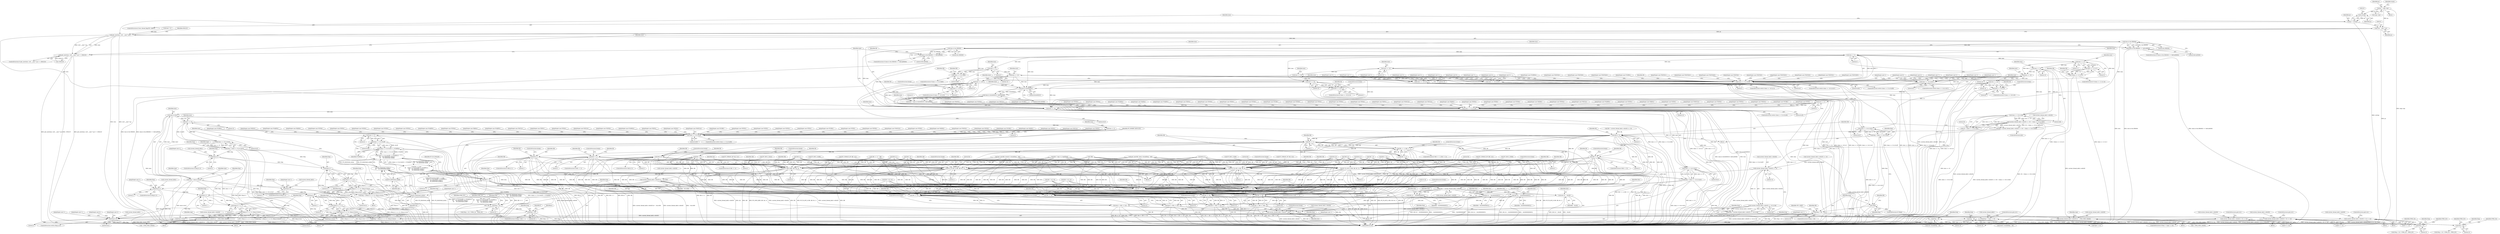 digraph "0_linux_a8b0ca17b80e92faab46ee7179ba9e99ccb61233_42@pointer" {
"1000154" [label="(Call,pc = regs->tpc)"];
"1000217" [label="(Call,(u32)pc)"];
"1000215" [label="(Call,pc = (u32)pc)"];
"1000224" [label="(Call,(u32 __user *) pc)"];
"1000222" [label="(Call,get_user(insn, (u32 __user *) pc))"];
"1000221" [label="(Call,get_user(insn, (u32 __user *) pc) != -EFAULT)"];
"1000232" [label="(Call,insn & 0xc1f80000)"];
"1000231" [label="(Call,(insn & 0xc1f80000) == 0x81a00000)"];
"1000239" [label="(Call,insn >> 5)"];
"1000238" [label="(Call,(insn >> 5) & 0x1ff)"];
"1001055" [label="(Call,insn >> 14)"];
"1001054" [label="(Call,(insn >> 14) & 0x1f)"];
"1001052" [label="(Call,freg = ((insn >> 14) & 0x1f))"];
"1001066" [label="(Call,freg & 2)"];
"1001085" [label="(Call,freg & 1)"];
"1001084" [label="(Call,(freg & 1) << 5)"];
"1001083" [label="(Call,((freg & 1) << 5) | (freg & 0x1e))"];
"1001081" [label="(Call,freg = ((freg & 1) << 5) | (freg & 0x1e))"];
"1001106" [label="(Call,freg < 32)"];
"1001089" [label="(Call,freg & 0x1e)"];
"1001149" [label="(Call,insn & 0x1f)"];
"1001147" [label="(Call,freg = (insn & 0x1f))"];
"1001161" [label="(Call,freg & 2)"];
"1001180" [label="(Call,freg & 1)"];
"1001179" [label="(Call,(freg & 1) << 5)"];
"1001178" [label="(Call,((freg & 1) << 5) | (freg & 0x1e))"];
"1001176" [label="(Call,freg = ((freg & 1) << 5) | (freg & 0x1e))"];
"1001201" [label="(Call,freg < 32)"];
"1001184" [label="(Call,freg & 0x1e)"];
"1001247" [label="(Call,insn >> 25)"];
"1001246" [label="(Call,(insn >> 25) & 0x1f)"];
"1001244" [label="(Call,freg = ((insn >> 25) & 0x1f))"];
"1001260" [label="(Call,freg & 2)"];
"1001279" [label="(Call,freg & 1)"];
"1001278" [label="(Call,(freg & 1) << 5)"];
"1001277" [label="(Call,((freg & 1) << 5) | (freg & 0x1e))"];
"1001275" [label="(Call,freg = ((freg & 1) << 5) | (freg & 0x1e))"];
"1001300" [label="(Call,freg < 32)"];
"1001340" [label="(Call,freg < 32)"];
"1001780" [label="(Call,freg & 3)"];
"1001283" [label="(Call,freg & 0x1e)"];
"1001374" [label="(Call,insn >> 5)"];
"1001373" [label="(Call,(insn >> 5) & 0x1ff)"];
"1001740" [label="(Call,insn >> 5)"];
"1001739" [label="(Call,(insn >> 5) & 0x1ff)"];
"1001738" [label="(Call,((insn >> 5) & 0x1ff) == FCMPEQ)"];
"1001737" [label="(Call,((insn >> 5) & 0x1ff) == FCMPEQ ||\n\t\t\t     FP_ISSIGNAN_Q(QA) ||\n\t\t\t     FP_ISSIGNAN_Q(QB))"];
"1001733" [label="(Call,XR == 3 &&\n\t\t\t    (((insn >> 5) & 0x1ff) == FCMPEQ ||\n\t\t\t     FP_ISSIGNAN_Q(QA) ||\n\t\t\t     FP_ISSIGNAN_Q(QB)))"];
"1000560" [label="(Call,insn & 0xc1f80000)"];
"1000559" [label="(Call,(insn & 0xc1f80000) == 0x81a80000)"];
"1000570" [label="(Call,insn >> 5)"];
"1000569" [label="(Call,(insn >> 5) & 0x1ff)"];
"1000602" [label="(Call,insn >> 11)"];
"1000601" [label="(Call,(insn >> 11) & 3)"];
"1000600" [label="(Call,!((insn >> 11) & 3))"];
"1000627" [label="(Call,insn >> 10)"];
"1000626" [label="(Call,(insn >> 10) & 0x6)"];
"1000618" [label="(Call,current_thread_info()->xfsr[0] >> (30 + ((insn >> 10) & 0x6)))"];
"1000616" [label="(Call,XR = current_thread_info()->xfsr[0] >> (30 + ((insn >> 10) & 0x6)))"];
"1000631" [label="(Call,XR &= 3)"];
"1000654" [label="(Call,XR == 1)"];
"1000653" [label="(Call,XR == 1 || XR == 2)"];
"1000657" [label="(Call,XR == 2)"];
"1001594" [label="(Call,FP_TO_INT_S (XR, SB, 64, 1))"];
"1001772" [label="(Call,XR == -1)"];
"1001790" [label="(Call,XR << 10)"];
"1001788" [label="(Call,xfsr |= (XR << 10))"];
"1001824" [label="(Call,current_thread_info()->xfsr[0] = xfsr)"];
"1001869" [label="(Call,current_thread_info()->xfsr[0] &= ~(FSR_CEXC_MASK))"];
"1001800" [label="(Call,XR << 32)"];
"1001798" [label="(Call,xfsr |= (XR << 32))"];
"1001810" [label="(Call,XR << 34)"];
"1001808" [label="(Call,xfsr |= (XR << 34))"];
"1001820" [label="(Call,XR << 36)"];
"1001818" [label="(Call,xfsr |= (XR << 36))"];
"1001840" [label="(Call,rd->d = XR)"];
"1001601" [label="(Call,FP_TO_INT_D (XR, DB, 64, 1))"];
"1001608" [label="(Call,FP_TO_INT_Q (XR, QB, 64, 1))"];
"1001727" [label="(Call,FP_CMP_Q(XR, QB, QA, 3))"];
"1001734" [label="(Call,XR == 3)"];
"1001746" [label="(Call,FP_ISSIGNAN_Q(QA))"];
"1001745" [label="(Call,FP_ISSIGNAN_Q(QA) ||\n\t\t\t     FP_ISSIGNAN_Q(QB))"];
"1001748" [label="(Call,FP_ISSIGNAN_Q(QB))"];
"1000666" [label="(Call,XR & 1)"];
"1000675" [label="(Call,XR == 1)"];
"1000684" [label="(Call,XR & 2)"];
"1000693" [label="(Call,XR == 2)"];
"1000702" [label="(Call,XR == 3)"];
"1000969" [label="(Call,current_thread_info()->xfsr[0] &= ~(FSR_CEXC_MASK))"];
"1001030" [label="(Call,current_thread_info()->xfsr[0] >> 14)"];
"1001029" [label="(Call,(current_thread_info()->xfsr[0] >> 14) & 0xf)"];
"1001027" [label="(Call,freg = (current_thread_info()->xfsr[0] >> 14) & 0xf)"];
"1001039" [label="(Call,freg != (type >> 9))"];
"1001045" [label="(Call,current_thread_info()->xfsr[0] &= ~0x1c000)"];
"1001070" [label="(Call,current_thread_info()->xfsr[0] |= (6 << 14))"];
"1001165" [label="(Call,current_thread_info()->xfsr[0] |= (6 << 14))"];
"1001264" [label="(Call,current_thread_info()->xfsr[0] |= (6 << 14))"];
"1001764" [label="(Call,xfsr = current_thread_info()->xfsr[0])"];
"1001785" [label="(Call,xfsr &= ~0xc00)"];
"1001795" [label="(Call,xfsr &= ~0x300000000UL)"];
"1001805" [label="(Call,xfsr &= ~0xc00000000UL)"];
"1001815" [label="(Call,xfsr &= ~0x3000000000UL)"];
"1000624" [label="(Call,30 + ((insn >> 10) & 0x6))"];
"1000639" [label="(Call,insn >> 14)"];
"1000638" [label="(Call,(insn >> 14) & 0x7)"];
"1000711" [label="(Call,insn >> 14)"];
"1000710" [label="(Call,(insn >> 14) & 8)"];
"1001000" [label="(Call,insn & 0x3e00001f)"];
"1000999" [label="(Call,(insn & 0x3e00001f) | 0x81a00060)"];
"1000997" [label="(Call,insn = (insn & 0x3e00001f) | 0x81a00060)"];
"1000730" [label="(Call,insn >> 5)"];
"1000729" [label="(Call,(insn >> 5) & 0x80)"];
"1000754" [label="(Call,insn >> 14)"];
"1000753" [label="(Call,(insn >> 14) & 0x7)"];
"1000824" [label="(Call,insn >> 14)"];
"1000823" [label="(Call,(insn >> 14) & 8)"];
"1000841" [label="(Call,insn >> 14)"];
"1000840" [label="(Call,(insn >> 14) & 0x1f)"];
"1000838" [label="(Call,freg = (insn >> 14) & 0x1f)"];
"1000846" [label="(Call,!freg)"];
"1000853" [label="(Call,freg < 16)"];
"1000890" [label="(Call,freg - 16)"];
"1000915" [label="(Call,freg - 16)"];
"1000923" [label="(Call,insn >> 10)"];
"1000922" [label="(Call,(insn >> 10) & 3)"];
"1000956" [label="(Call,insn >> 10)"];
"1000955" [label="(Call,(insn >> 10) & 4)"];
"1000187" [label="(Call,FP_DECL_D(DB))"];
"1000369" [label="(JumpTarget,case FSQRTS:)"];
"1000966" [label="(Identifier,IR)"];
"1000692" [label="(ControlStructure,if (XR == 2))"];
"1001186" [label="(Literal,0x1e)"];
"1000269" [label="(JumpTarget,case FDIVQ:)"];
"1000732" [label="(Literal,5)"];
"1000156" [label="(Call,regs->tpc)"];
"1000563" [label="(Literal,0x81a80000)"];
"1001732" [label="(ControlStructure,if (XR == 3 &&\n\t\t\t    (((insn >> 5) & 0x1ff) == FCMPEQ ||\n\t\t\t     FP_ISSIGNAN_Q(QA) ||\n\t\t\t     FP_ISSIGNAN_Q(QB))))"];
"1001811" [label="(Identifier,XR)"];
"1001803" [label="(ControlStructure,break;)"];
"1000596" [label="(JumpTarget,case FMOVQ1:)"];
"1000968" [label="(Block,)"];
"1001469" [label="(JumpTarget,case FDIVD:)"];
"1001766" [label="(Call,current_thread_info()->xfsr[0])"];
"1001823" [label="(ControlStructure,break;)"];
"1000655" [label="(Identifier,XR)"];
"1000467" [label="(JumpTarget,case FDTOX:)"];
"1000834" [label="(JumpTarget,case FMOVQLZ:)"];
"1001879" [label="(Identifier,regs)"];
"1001809" [label="(Identifier,xfsr)"];
"1001264" [label="(Call,current_thread_info()->xfsr[0] |= (6 << 14))"];
"1001788" [label="(Call,xfsr |= (XR << 10))"];
"1000424" [label="(JumpTarget,case FDIVD:)"];
"1000685" [label="(Identifier,XR)"];
"1001345" [label="(Identifier,f)"];
"1000718" [label="(ControlStructure,break;)"];
"1001133" [label="(Call,FP_UNPACK_QP (QA, rs1))"];
"1000628" [label="(Identifier,insn)"];
"1000616" [label="(Call,XR = current_thread_info()->xfsr[0] >> (30 + ((insn >> 10) & 0x6)))"];
"1001063" [label="(Block,)"];
"1000235" [label="(Literal,0x81a00000)"];
"1001048" [label="(Call,current_thread_info())"];
"1000813" [label="(JumpTarget,case 7:)"];
"1001725" [label="(JumpTarget,case FCMPQ:)"];
"1001265" [label="(Call,current_thread_info()->xfsr[0])"];
"1000729" [label="(Call,(insn >> 5) & 0x80)"];
"1000665" [label="(ControlStructure,if (XR & 1))"];
"1001608" [label="(Call,FP_TO_INT_Q (XR, QB, 64, 1))"];
"1000166" [label="(Call,insn = 0)"];
"1000654" [label="(Call,XR == 1)"];
"1000487" [label="(JumpTarget,case FSTOD:)"];
"1001261" [label="(Identifier,freg)"];
"1001284" [label="(Identifier,freg)"];
"1001786" [label="(Identifier,xfsr)"];
"1000559" [label="(Call,(insn & 0xc1f80000) == 0x81a80000)"];
"1000841" [label="(Call,insn >> 14)"];
"1000672" [label="(ControlStructure,break;)"];
"1001205" [label="(Identifier,FPRS_DU)"];
"1000708" [label="(ControlStructure,break;)"];
"1000911" [label="(Call,win->locals[freg - 16])"];
"1000435" [label="(JumpTarget,case FSUBS:)"];
"1001086" [label="(Identifier,freg)"];
"1000289" [label="(JumpTarget,case FQTOX:)"];
"1001634" [label="(Call,XR = rs2->d)"];
"1001741" [label="(Identifier,insn)"];
"1000892" [label="(Literal,16)"];
"1000639" [label="(Call,insn >> 14)"];
"1001299" [label="(Call,(freg < 32) ? FPRS_DL : FPRS_DU)"];
"1000537" [label="(JumpTarget,case FITOS:)"];
"1000507" [label="(JumpTarget,case FDTOI:)"];
"1000219" [label="(Identifier,pc)"];
"1001070" [label="(Call,current_thread_info()->xfsr[0] |= (6 << 14))"];
"1001822" [label="(Literal,36)"];
"1001611" [label="(Literal,64)"];
"1000155" [label="(Identifier,pc)"];
"1000329" [label="(JumpTarget,case FITOQ:)"];
"1000788" [label="(Call,XR & 5)"];
"1001870" [label="(Call,current_thread_info()->xfsr[0])"];
"1001248" [label="(Identifier,insn)"];
"1001249" [label="(Literal,25)"];
"1001274" [label="(JumpTarget,case 2:)"];
"1001257" [label="(Block,)"];
"1000676" [label="(Identifier,XR)"];
"1000607" [label="(Identifier,XR)"];
"1000631" [label="(Call,XR &= 3)"];
"1000601" [label="(Call,(insn >> 11) & 3)"];
"1000822" [label="(ControlStructure,if ((insn >> 14) & 8))"];
"1000667" [label="(Identifier,XR)"];
"1001729" [label="(Identifier,QB)"];
"1000627" [label="(Call,insn >> 10)"];
"1000970" [label="(Call,current_thread_info()->xfsr[0])"];
"1000752" [label="(ControlStructure,switch ((insn >> 14) & 0x7))"];
"1001177" [label="(Identifier,freg)"];
"1000154" [label="(Call,pc = regs->tpc)"];
"1001005" [label="(Literal,3)"];
"1000683" [label="(ControlStructure,if (XR & 2))"];
"1001546" [label="(JumpTarget,case FNEGQ:)"];
"1001230" [label="(Call,FP_UNPACK_QP (QB, rs2))"];
"1000682" [label="(JumpTarget,case 5:)"];
"1001780" [label="(Call,freg & 3)"];
"1001089" [label="(Call,freg & 0x1e)"];
"1001270" [label="(Call,6 << 14)"];
"1000569" [label="(Call,(insn >> 5) & 0x1ff)"];
"1001491" [label="(JumpTarget,case FSQRTQ:)"];
"1000437" [label="(JumpTarget,case FDIVS:)"];
"1000447" [label="(JumpTarget,case FSMULD:)"];
"1001385" [label="(JumpTarget,case FADDD:)"];
"1000226" [label="(Identifier,pc)"];
"1001610" [label="(Identifier,QB)"];
"1000957" [label="(Identifier,insn)"];
"1001058" [label="(Literal,0x1f)"];
"1000242" [label="(Literal,0x1ff)"];
"1001593" [label="(JumpTarget,case FSTOX:)"];
"1000703" [label="(Identifier,XR)"];
"1001597" [label="(Literal,64)"];
"1001168" [label="(Call,current_thread_info())"];
"1000961" [label="(Identifier,IR)"];
"1000837" [label="(JumpTarget,case FMOVQGE:)"];
"1000423" [label="(JumpTarget,case FMULD:)"];
"1001734" [label="(Call,XR == 3)"];
"1000719" [label="(JumpTarget,case FMOVQI:)"];
"1001202" [label="(Identifier,freg)"];
"1001774" [label="(Call,-1)"];
"1000629" [label="(Literal,10)"];
"1000681" [label="(ControlStructure,break;)"];
"1001081" [label="(Call,freg = ((freg & 1) << 5) | (freg & 0x1e))"];
"1000697" [label="(Identifier,IR)"];
"1001377" [label="(Literal,0x1ff)"];
"1001071" [label="(Call,current_thread_info()->xfsr[0])"];
"1001821" [label="(Identifier,XR)"];
"1000890" [label="(Call,freg - 16)"];
"1001040" [label="(Identifier,freg)"];
"1001185" [label="(Identifier,freg)"];
"1001027" [label="(Call,freg = (current_thread_info()->xfsr[0] >> 14) & 0xf)"];
"1000651" [label="(JumpTarget,case 2:)"];
"1000832" [label="(JumpTarget,case FMOVQZ:)"];
"1001065" [label="(ControlStructure,if (freg & 2))"];
"1000239" [label="(Call,insn >> 5)"];
"1001844" [label="(Identifier,XR)"];
"1000711" [label="(Call,insn >> 14)"];
"1001204" [label="(Identifier,FPRS_DL)"];
"1000224" [label="(Call,(u32 __user *) pc)"];
"1000161" [label="(Identifier,tstate)"];
"1001373" [label="(Call,(insn >> 5) & 0x1ff)"];
"1001150" [label="(Identifier,insn)"];
"1001771" [label="(ControlStructure,if (XR == -1))"];
"1000838" [label="(Call,freg = (insn >> 14) & 0x1f)"];
"1000570" [label="(Call,insn >> 5)"];
"1000836" [label="(JumpTarget,case FMOVQGZ:)"];
"1000855" [label="(Literal,16)"];
"1000926" [label="(Literal,3)"];
"1000566" [label="(Identifier,IR)"];
"1000891" [label="(Identifier,freg)"];
"1001606" [label="(ControlStructure,break;)"];
"1001579" [label="(JumpTarget,case FDTOI:)"];
"1000434" [label="(JumpTarget,case FADDS:)"];
"1001259" [label="(ControlStructure,if (freg & 2))"];
"1001607" [label="(JumpTarget,case FQTOX:)"];
"1000561" [label="(Identifier,insn)"];
"1001814" [label="(JumpTarget,case 3:)"];
"1001598" [label="(Literal,1)"];
"1001671" [label="(JumpTarget,case FSTOD:)"];
"1001792" [label="(Literal,10)"];
"1001740" [label="(Call,insn >> 5)"];
"1000735" [label="(Identifier,XR)"];
"1001165" [label="(Call,current_thread_info()->xfsr[0] |= (6 << 14))"];
"1000632" [label="(Identifier,XR)"];
"1001783" [label="(Block,)"];
"1001031" [label="(Call,current_thread_info()->xfsr[0])"];
"1001001" [label="(Identifier,insn)"];
"1001246" [label="(Call,(insn >> 25) & 0x1f)"];
"1000477" [label="(JumpTarget,case FDTOS:)"];
"1000666" [label="(Call,XR & 1)"];
"1000657" [label="(Call,XR == 2)"];
"1000700" [label="(JumpTarget,case 7:)"];
"1001109" [label="(Identifier,FPRS_DL)"];
"1001641" [label="(Call,XR = rs2->d)"];
"1001739" [label="(Call,(insn >> 5) & 0x1ff)"];
"1001869" [label="(Call,current_thread_info()->xfsr[0] &= ~(FSR_CEXC_MASK))"];
"1000240" [label="(Identifier,insn)"];
"1000664" [label="(JumpTarget,case 3:)"];
"1001799" [label="(Identifier,xfsr)"];
"1001277" [label="(Call,((freg & 1) << 5) | (freg & 0x1e))"];
"1001793" [label="(ControlStructure,break;)"];
"1000694" [label="(Identifier,XR)"];
"1001800" [label="(Call,XR << 32)"];
"1000231" [label="(Call,(insn & 0xc1f80000) == 0x81a00000)"];
"1001339" [label="(ControlStructure,if (freg < 32))"];
"1000547" [label="(JumpTarget,case FITOD:)"];
"1000237" [label="(ControlStructure,switch ((insn >> 5) & 0x1ff))"];
"1000958" [label="(Literal,10)"];
"1001082" [label="(Identifier,freg)"];
"1000853" [label="(Call,freg < 16)"];
"1000844" [label="(Literal,0x1f)"];
"1001689" [label="(JumpTarget,case FDTOQ:)"];
"1000690" [label="(ControlStructure,break;)"];
"1000831" [label="(ControlStructure,break;)"];
"1001827" [label="(Call,current_thread_info())"];
"1001831" [label="(ControlStructure,break;)"];
"1001736" [label="(Literal,3)"];
"1000457" [label="(JumpTarget,case FSTOX:)"];
"1000843" [label="(Literal,14)"];
"1001486" [label="(JumpTarget,case FSQRTD:)"];
"1001680" [label="(JumpTarget,case FSTOQ:)"];
"1000854" [label="(Identifier,freg)"];
"1000840" [label="(Call,(insn >> 14) & 0x1f)"];
"1000600" [label="(Call,!((insn >> 11) & 3))"];
"1001520" [label="(JumpTarget,case FABSQ:)"];
"1001748" [label="(Call,FP_ISSIGNAN_Q(QB))"];
"1000691" [label="(JumpTarget,case 6:)"];
"1000668" [label="(Literal,1)"];
"1001813" [label="(ControlStructure,break;)"];
"1000574" [label="(Block,)"];
"1001804" [label="(JumpTarget,case 2:)"];
"1000677" [label="(Literal,1)"];
"1001304" [label="(Identifier,FPRS_DU)"];
"1001481" [label="(JumpTarget,case FSQRTS:)"];
"1000915" [label="(Call,freg - 16)"];
"1001747" [label="(Identifier,QA)"];
"1000845" [label="(ControlStructure,if (!freg))"];
"1001731" [label="(Literal,3)"];
"1001155" [label="(Identifier,type)"];
"1000191" [label="(Call,FP_DECL_Q(QA))"];
"1000695" [label="(Literal,2)"];
"1000421" [label="(JumpTarget,case FADDD:)"];
"1001039" [label="(Call,freg != (type >> 9))"];
"1001599" [label="(ControlStructure,break;)"];
"1000675" [label="(Call,XR == 1)"];
"1001083" [label="(Call,((freg & 1) << 5) | (freg & 0x1e))"];
"1000701" [label="(ControlStructure,if (XR == 3))"];
"1000969" [label="(Call,current_thread_info()->xfsr[0] &= ~(FSR_CEXC_MASK))"];
"1000232" [label="(Call,insn & 0xc1f80000)"];
"1001091" [label="(Literal,0x1e)"];
"1001160" [label="(ControlStructure,if (freg & 2))"];
"1001286" [label="(JumpTarget,case 1:)"];
"1000349" [label="(JumpTarget,case FDTOQ:)"];
"1001180" [label="(Call,freg & 1)"];
"1000757" [label="(Literal,0x7)"];
"1001782" [label="(Literal,3)"];
"1001415" [label="(JumpTarget,case FMULS:)"];
"1001463" [label="(JumpTarget,case FDIVS:)"];
"1000738" [label="(Identifier,XR)"];
"1000527" [label="(JumpTarget,case FXTOD:)"];
"1000963" [label="(ControlStructure,break;)"];
"1001378" [label="(Block,)"];
"1000786" [label="(JumpTarget,case 4:)"];
"1000797" [label="(Call,XR & 1)"];
"1001285" [label="(Literal,0x1e)"];
"1001614" [label="(JumpTarget,case FITOQ:)"];
"1000656" [label="(Literal,1)"];
"1001824" [label="(Call,current_thread_info()->xfsr[0] = xfsr)"];
"1001069" [label="(Block,)"];
"1001764" [label="(Call,xfsr = current_thread_info()->xfsr[0])"];
"1001179" [label="(Call,(freg & 1) << 5)"];
"1001240" [label="(Call,FP_UNPACK_SP (SB, rs2))"];
"1001184" [label="(Call,freg & 0x1e)"];
"1001342" [label="(Literal,32)"];
"1001436" [label="(JumpTarget,case FMULD:)"];
"1000268" [label="(JumpTarget,case FMULQ:)"];
"1001041" [label="(Call,type >> 9)"];
"1001805" [label="(Call,xfsr &= ~0xc00000000UL)"];
"1001716" [label="(JumpTarget,case FQTOD:)"];
"1000856" [label="(Call,XR = regs->u_regs[freg])"];
"1001105" [label="(Call,(freg < 32) ? FPRS_DL : FPRS_DU)"];
"1000730" [label="(Call,insn >> 5)"];
"1001013" [label="(Identifier,type)"];
"1001166" [label="(Call,current_thread_info()->xfsr[0])"];
"1001182" [label="(Literal,1)"];
"1000395" [label="(JumpTarget,case FSQRTD:)"];
"1001743" [label="(Literal,0x1ff)"];
"1000754" [label="(Call,insn >> 14)"];
"1001088" [label="(Literal,5)"];
"1001374" [label="(Call,insn >> 5)"];
"1000693" [label="(Call,XR == 2)"];
"1000848" [label="(Call,XR = 0)"];
"1000309" [label="(JumpTarget,case FQTOS:)"];
"1001161" [label="(Call,freg & 2)"];
"1001200" [label="(Call,(freg < 32) ? FPRS_DL : FPRS_DU)"];
"1001806" [label="(Identifier,xfsr)"];
"1000849" [label="(Identifier,XR)"];
"1000246" [label="(JumpTarget,case FABSQ:)"];
"1001820" [label="(Call,XR << 36)"];
"1001726" [label="(JumpTarget,case FCMPEQ:)"];
"1001164" [label="(Block,)"];
"1000560" [label="(Call,insn & 0xc1f80000)"];
"1001727" [label="(Call,FP_CMP_Q(XR, QB, QA, 3))"];
"1000595" [label="(JumpTarget,case FMOVQ0:)"];
"1001794" [label="(JumpTarget,case 1:)"];
"1001751" [label="(Identifier,FP_EX_INVALID)"];
"1001875" [label="(Call,~(FSR_CEXC_MASK))"];
"1000936" [label="(JumpTarget,case 2:)"];
"1000603" [label="(Identifier,insn)"];
"1000806" [label="(Call,XR & 8)"];
"1001245" [label="(Identifier,freg)"];
"1001276" [label="(Identifier,freg)"];
"1001773" [label="(Identifier,XR)"];
"1000714" [label="(Literal,8)"];
"1000217" [label="(Call,(u32)pc)"];
"1000702" [label="(Call,XR == 3)"];
"1000359" [label="(JumpTarget,case FQTOI:)"];
"1001841" [label="(Call,rd->d)"];
"1001303" [label="(Identifier,FPRS_DL)"];
"1000955" [label="(Call,(insn >> 10) & 4)"];
"1001066" [label="(Call,freg & 2)"];
"1000996" [label="(Block,)"];
"1001603" [label="(Identifier,DB)"];
"1000602" [label="(Call,insn >> 11)"];
"1001772" [label="(Call,XR == -1)"];
"1001087" [label="(Literal,1)"];
"1001776" [label="(Call,XR = 2)"];
"1000908" [label="(Call,get_user(XR, &win->locals[freg - 16]))"];
"1000571" [label="(Identifier,insn)"];
"1001171" [label="(Call,6 << 14)"];
"1000975" [label="(Call,~(FSR_CEXC_MASK))"];
"1000959" [label="(Literal,4)"];
"1001301" [label="(Identifier,freg)"];
"1001178" [label="(Call,((freg & 1) << 5) | (freg & 0x1e))"];
"1001055" [label="(Call,insn >> 14)"];
"1000923" [label="(Call,insn >> 10)"];
"1001052" [label="(Call,freg = ((insn >> 14) & 0x1f))"];
"1001779" [label="(ControlStructure,switch (freg & 3))"];
"1001475" [label="(JumpTarget,case FDIVQ:)"];
"1000771" [label="(Call,XR & 4)"];
"1000279" [label="(JumpTarget,case FDMULQ:)"];
"1000597" [label="(JumpTarget,case FMOVQ2:)"];
"1000922" [label="(Call,(insn >> 10) & 3)"];
"1001067" [label="(Identifier,freg)"];
"1000624" [label="(Call,30 + ((insn >> 10) & 0x6))"];
"1001845" [label="(ControlStructure,break;)"];
"1001002" [label="(Literal,0x3e00001f)"];
"1001263" [label="(Block,)"];
"1000756" [label="(Literal,14)"];
"1001151" [label="(Literal,0x1f)"];
"1001626" [label="(JumpTarget,case FXTOQ:)"];
"1001735" [label="(Identifier,XR)"];
"1000573" [label="(Literal,0x1ff)"];
"1000215" [label="(Call,pc = (u32)pc)"];
"1001250" [label="(Literal,0x1f)"];
"1000221" [label="(Call,get_user(insn, (u32 __user *) pc) != -EFAULT)"];
"1000630" [label="(Literal,0x6)"];
"1001613" [label="(ControlStructure,break;)"];
"1001079" [label="(ControlStructure,goto err;)"];
"1001057" [label="(Literal,14)"];
"1001785" [label="(Call,xfsr &= ~0xc00)"];
"1000638" [label="(Call,(insn >> 14) & 0x7)"];
"1000733" [label="(Literal,0x80)"];
"1000999" [label="(Call,(insn & 0x3e00001f) | 0x81a00060)"];
"1001085" [label="(Call,freg & 1)"];
"1001442" [label="(JumpTarget,case FDMULQ:)"];
"1001149" [label="(Call,insn & 0x1f)"];
"1001830" [label="(Identifier,xfsr)"];
"1000319" [label="(JumpTarget,case FQTOD:)"];
"1000640" [label="(Identifier,insn)"];
"1001300" [label="(Call,freg < 32)"];
"1000795" [label="(JumpTarget,case 5:)"];
"1001601" [label="(Call,FP_TO_INT_D (XR, DB, 64, 1))"];
"1001816" [label="(Identifier,xfsr)"];
"1000222" [label="(Call,get_user(insn, (u32 __user *) pc))"];
"1001840" [label="(Call,rd->d = XR)"];
"1000606" [label="(Call,XR = current_thread_info()->xfsr[0] >> 10)"];
"1000824" [label="(Call,insn >> 14)"];
"1000241" [label="(Literal,5)"];
"1000712" [label="(Identifier,insn)"];
"1000997" [label="(Call,insn = (insn & 0x3e00001f) | 0x81a00060)"];
"1001106" [label="(Call,freg < 32)"];
"1001273" [label="(ControlStructure,goto err;)"];
"1001260" [label="(Call,freg & 2)"];
"1001728" [label="(Identifier,XR)"];
"1000674" [label="(ControlStructure,if (XR == 1))"];
"1000930" [label="(Call,!XR)"];
"1000659" [label="(Literal,2)"];
"1000517" [label="(JumpTarget,case FXTOS:)"];
"1000245" [label="(JumpTarget,case FNEGQ:)"];
"1001403" [label="(JumpTarget,case FSUBD:)"];
"1001279" [label="(Call,freg & 1)"];
"1001036" [label="(Literal,14)"];
"1000644" [label="(JumpTarget,case 1:)"];
"1000686" [label="(Literal,2)"];
"1000688" [label="(Identifier,IR)"];
"1001808" [label="(Call,xfsr |= (XR << 34))"];
"1001163" [label="(Literal,2)"];
"1000815" [label="(Call,XR & 2)"];
"1001798" [label="(Call,xfsr |= (XR << 32))"];
"1001051" [label="(Identifier,~0x1c000)"];
"1000759" [label="(JumpTarget,case 1:)"];
"1001744" [label="(Identifier,FCMPEQ)"];
"1001698" [label="(JumpTarget,case FDTOS:)"];
"1000558" [label="(ControlStructure,if ((insn & 0xc1f80000) == 0x81a80000))"];
"1000827" [label="(Literal,8)"];
"1000642" [label="(Literal,0x7)"];
"1000835" [label="(JumpTarget,case FMOVQNZ:)"];
"1000227" [label="(Call,-EFAULT)"];
"1000605" [label="(Literal,3)"];
"1000713" [label="(Literal,14)"];
"1001894" [label="(MethodReturn,int)"];
"1001056" [label="(Identifier,insn)"];
"1000954" [label="(ControlStructure,if ((insn >> 10) & 4))"];
"1001784" [label="(JumpTarget,case 0:)"];
"1001602" [label="(Identifier,XR)"];
"1000422" [label="(JumpTarget,case FSUBD:)"];
"1001176" [label="(Call,freg = ((freg & 1) << 5) | (freg & 0x1e))"];
"1001254" [label="(Identifier,type)"];
"1001073" [label="(Call,current_thread_info())"];
"1001029" [label="(Call,(current_thread_info()->xfsr[0] >> 14) & 0xf)"];
"1000998" [label="(Identifier,insn)"];
"1001068" [label="(Literal,2)"];
"1000234" [label="(Literal,0xc1f80000)"];
"1001586" [label="(JumpTarget,case FQTOI:)"];
"1001275" [label="(Call,freg = ((freg & 1) << 5) | (freg & 0x1e))"];
"1001107" [label="(Identifier,freg)"];
"1001796" [label="(Identifier,xfsr)"];
"1001737" [label="(Call,((insn >> 5) & 0x1ff) == FCMPEQ ||\n\t\t\t     FP_ISSIGNAN_Q(QA) ||\n\t\t\t     FP_ISSIGNAN_Q(QB))"];
"1001201" [label="(Call,freg < 32)"];
"1001000" [label="(Call,insn & 0x3e00001f)"];
"1001797" [label="(Identifier,~0x300000000UL)"];
"1001707" [label="(JumpTarget,case FQTOS:)"];
"1001647" [label="(JumpTarget,case FITOS:)"];
"1001282" [label="(Literal,5)"];
"1001397" [label="(JumpTarget,case FSUBS:)"];
"1001283" [label="(Call,freg & 0x1e)"];
"1000635" [label="(Identifier,IR)"];
"1000852" [label="(ControlStructure,if (freg < 16))"];
"1001080" [label="(JumpTarget,case 2:)"];
"1001037" [label="(Literal,0xf)"];
"1000497" [label="(JumpTarget,case FSTOI:)"];
"1001746" [label="(Call,FP_ISSIGNAN_Q(QA))"];
"1000244" [label="(JumpTarget,case FMOVQ:)"];
"1001038" [label="(ControlStructure,if (freg != (type >> 9)))"];
"1000916" [label="(Identifier,freg)"];
"1001807" [label="(Identifier,~0xc00000000UL)"];
"1000804" [label="(JumpTarget,case 6:)"];
"1001754" [label="(Identifier,FP_INHIBIT_RESULTS)"];
"1001147" [label="(Call,freg = (insn & 0x1f))"];
"1000921" [label="(ControlStructure,switch ((insn >> 10) & 3))"];
"1000779" [label="(JumpTarget,case 3:)"];
"1001174" [label="(ControlStructure,goto err;)"];
"1000339" [label="(JumpTarget,case FSTOQ:)"];
"1000568" [label="(ControlStructure,switch ((insn >> 5) & 0x1ff))"];
"1001810" [label="(Call,XR << 34)"];
"1001247" [label="(Call,insn >> 25)"];
"1001818" [label="(Call,xfsr |= (XR << 36))"];
"1001046" [label="(Call,current_thread_info()->xfsr[0])"];
"1001262" [label="(Literal,2)"];
"1000641" [label="(Literal,14)"];
"1001762" [label="(Block,)"];
"1000728" [label="(ControlStructure,if ((insn >> 5) & 0x80))"];
"1001787" [label="(Identifier,~0xc00)"];
"1001742" [label="(Literal,5)"];
"1000436" [label="(JumpTarget,case FMULS:)"];
"1001053" [label="(Identifier,freg)"];
"1000857" [label="(Identifier,XR)"];
"1001375" [label="(Identifier,insn)"];
"1001749" [label="(Identifier,QB)"];
"1000924" [label="(Identifier,insn)"];
"1000216" [label="(Identifier,pc)"];
"1001572" [label="(JumpTarget,case FSTOI:)"];
"1000709" [label="(ControlStructure,if ((insn >> 14) & 8))"];
"1001604" [label="(Literal,64)"];
"1001745" [label="(Call,FP_ISSIGNAN_Q(QA) ||\n\t\t\t     FP_ISSIGNAN_Q(QB))"];
"1001600" [label="(JumpTarget,case FDTOX:)"];
"1000847" [label="(Identifier,freg)"];
"1001356" [label="(Identifier,f)"];
"1000652" [label="(ControlStructure,if (XR == 1 || XR == 2))"];
"1000886" [label="(Call,win32->locals[freg - 16])"];
"1000653" [label="(Call,XR == 1 || XR == 2)"];
"1000267" [label="(JumpTarget,case FSUBQ:)"];
"1001733" [label="(Call,XR == 3 &&\n\t\t\t    (((insn >> 5) & 0x1ff) == FCMPEQ ||\n\t\t\t     FP_ISSIGNAN_Q(QA) ||\n\t\t\t     FP_ISSIGNAN_Q(QB)))"];
"1001795" [label="(Call,xfsr &= ~0x300000000UL)"];
"1000753" [label="(Call,(insn >> 14) & 0x7)"];
"1000220" [label="(ControlStructure,if (get_user(insn, (u32 __user *) pc) != -EFAULT))"];
"1000625" [label="(Literal,30)"];
"1000746" [label="(Call,(XR >> 2) ^ XR)"];
"1001084" [label="(Call,(freg & 1) << 5)"];
"1001802" [label="(Literal,32)"];
"1001003" [label="(Literal,0x81a00060)"];
"1000710" [label="(Call,(insn >> 14) & 8)"];
"1001627" [label="(Call,XR = rs2->d)"];
"1000212" [label="(ControlStructure,if (test_thread_flag(TIF_32BIT)))"];
"1000761" [label="(Call,XR & 4)"];
"1000755" [label="(Identifier,insn)"];
"1001421" [label="(JumpTarget,case FSMULD:)"];
"1000956" [label="(Call,insn >> 10)"];
"1001267" [label="(Call,current_thread_info())"];
"1000562" [label="(Literal,0xc1f80000)"];
"1001278" [label="(Call,(freg & 1) << 5)"];
"1001791" [label="(Identifier,XR)"];
"1001090" [label="(Identifier,freg)"];
"1000585" [label="(JumpTarget,case FCMPEQ:)"];
"1000945" [label="(JumpTarget,case 3:)"];
"1000706" [label="(Identifier,IR)"];
"1001045" [label="(Call,current_thread_info()->xfsr[0] &= ~0x1c000)"];
"1000925" [label="(Literal,10)"];
"1000598" [label="(JumpTarget,case FMOVQ3:)"];
"1001659" [label="(JumpTarget,case FITOD:)"];
"1000866" [label="(Identifier,TIF_32BIT)"];
"1001183" [label="(Literal,5)"];
"1001340" [label="(Call,freg < 32)"];
"1000223" [label="(Identifier,insn)"];
"1001391" [label="(JumpTarget,case FADDQ:)"];
"1000230" [label="(ControlStructure,if ((insn & 0xc1f80000) == 0x81a00000))"];
"1001781" [label="(Identifier,freg)"];
"1001815" [label="(Call,xfsr &= ~0x3000000000UL)"];
"1001730" [label="(Identifier,QA)"];
"1000699" [label="(ControlStructure,break;)"];
"1000716" [label="(Identifier,IR)"];
"1000599" [label="(ControlStructure,if (!((insn >> 11) & 3)))"];
"1001612" [label="(Literal,1)"];
"1001162" [label="(Identifier,freg)"];
"1001496" [label="(JumpTarget,case FMOVQ:)"];
"1000829" [label="(Identifier,IR)"];
"1000731" [label="(Identifier,insn)"];
"1001148" [label="(Identifier,freg)"];
"1000617" [label="(Identifier,XR)"];
"1000658" [label="(Identifier,XR)"];
"1000846" [label="(Call,!freg)"];
"1001280" [label="(Identifier,freg)"];
"1001640" [label="(JumpTarget,case FXTOD:)"];
"1001777" [label="(Identifier,XR)"];
"1000604" [label="(Literal,11)"];
"1001825" [label="(Call,current_thread_info()->xfsr[0])"];
"1001372" [label="(ControlStructure,switch ((insn >> 5) & 0x1ff))"];
"1000768" [label="(JumpTarget,case 2:)"];
"1001817" [label="(Identifier,~0x3000000000UL)"];
"1001092" [label="(JumpTarget,case 1:)"];
"1001110" [label="(Identifier,FPRS_DU)"];
"1000193" [label="(Call,FP_DECL_Q(QB))"];
"1000938" [label="(Call,XR <= 0)"];
"1000637" [label="(ControlStructure,switch ((insn >> 14) & 0x7))"];
"1001076" [label="(Call,6 << 14)"];
"1001409" [label="(JumpTarget,case FSUBQ:)"];
"1001302" [label="(Literal,32)"];
"1000670" [label="(Identifier,IR)"];
"1000619" [label="(Call,current_thread_info()->xfsr[0])"];
"1001158" [label="(Block,)"];
"1000720" [label="(JumpTarget,case FMOVQX:)"];
"1000825" [label="(Identifier,insn)"];
"1000684" [label="(Call,XR & 2)"];
"1000233" [label="(Identifier,insn)"];
"1001595" [label="(Identifier,XR)"];
"1001187" [label="(JumpTarget,case 1:)"];
"1000842" [label="(Identifier,insn)"];
"1000572" [label="(Literal,5)"];
"1001738" [label="(Call,((insn >> 5) & 0x1ff) == FCMPEQ)"];
"1000633" [label="(Literal,3)"];
"1000704" [label="(Literal,3)"];
"1000673" [label="(JumpTarget,case 4:)"];
"1001594" [label="(Call,FP_TO_INT_S (XR, SB, 64, 1))"];
"1000299" [label="(JumpTarget,case FXTOQ:)"];
"1001054" [label="(Call,(insn >> 14) & 0x1f)"];
"1001379" [label="(JumpTarget,case FADDS:)"];
"1000823" [label="(Call,(insn >> 14) & 8)"];
"1000883" [label="(Call,get_user(XR, &win32->locals[freg - 16]))"];
"1000928" [label="(JumpTarget,case 1:)"];
"1001801" [label="(Identifier,XR)"];
"1001633" [label="(JumpTarget,case FXTOS:)"];
"1001596" [label="(Identifier,SB)"];
"1001044" [label="(ControlStructure,goto err;)"];
"1001061" [label="(Identifier,type)"];
"1001281" [label="(Literal,1)"];
"1001175" [label="(JumpTarget,case 2:)"];
"1001028" [label="(Identifier,freg)"];
"1001789" [label="(Identifier,xfsr)"];
"1001108" [label="(Literal,32)"];
"1000661" [label="(Identifier,IR)"];
"1001341" [label="(Identifier,freg)"];
"1001181" [label="(Identifier,freg)"];
"1001609" [label="(Identifier,XR)"];
"1000679" [label="(Identifier,IR)"];
"1000833" [label="(JumpTarget,case FMOVQLE:)"];
"1000256" [label="(JumpTarget,case FSQRTQ:)"];
"1001030" [label="(Call,current_thread_info()->xfsr[0] >> 14)"];
"1001790" [label="(Call,XR << 10)"];
"1000663" [label="(ControlStructure,break;)"];
"1001812" [label="(Literal,34)"];
"1000238" [label="(Call,(insn >> 5) & 0x1ff)"];
"1000839" [label="(Identifier,freg)"];
"1000917" [label="(Literal,16)"];
"1000615" [label="(ControlStructure,else)"];
"1001014" [label="(Block,)"];
"1000181" [label="(Call,FP_DECL_S(SB))"];
"1001244" [label="(Call,freg = ((insn >> 25) & 0x1f))"];
"1000608" [label="(Call,current_thread_info()->xfsr[0] >> 10)"];
"1000575" [label="(JumpTarget,case FCMPQ:)"];
"1001819" [label="(Identifier,xfsr)"];
"1001235" [label="(Call,FP_UNPACK_DP (DB, rs2))"];
"1001376" [label="(Literal,5)"];
"1001765" [label="(Identifier,xfsr)"];
"1000979" [label="(Identifier,regs)"];
"1000152" [label="(Block,)"];
"1001203" [label="(Literal,32)"];
"1001605" [label="(Literal,1)"];
"1000826" [label="(Literal,14)"];
"1001457" [label="(JumpTarget,case FMULQ:)"];
"1000947" [label="(Call,XR < 0)"];
"1000618" [label="(Call,current_thread_info()->xfsr[0] >> (30 + ((insn >> 10) & 0x6)))"];
"1000626" [label="(Call,(insn >> 10) & 0x6)"];
"1000228" [label="(Identifier,EFAULT)"];
"1000266" [label="(JumpTarget,case FADDQ:)"];
"1000154" -> "1000152"  [label="AST: "];
"1000154" -> "1000156"  [label="CFG: "];
"1000155" -> "1000154"  [label="AST: "];
"1000156" -> "1000154"  [label="AST: "];
"1000161" -> "1000154"  [label="CFG: "];
"1000154" -> "1001894"  [label="DDG: regs->tpc"];
"1000154" -> "1000217"  [label="DDG: pc"];
"1000154" -> "1000224"  [label="DDG: pc"];
"1000217" -> "1000215"  [label="AST: "];
"1000217" -> "1000219"  [label="CFG: "];
"1000218" -> "1000217"  [label="AST: "];
"1000219" -> "1000217"  [label="AST: "];
"1000215" -> "1000217"  [label="CFG: "];
"1000217" -> "1000215"  [label="DDG: pc"];
"1000215" -> "1000212"  [label="AST: "];
"1000216" -> "1000215"  [label="AST: "];
"1000223" -> "1000215"  [label="CFG: "];
"1000215" -> "1001894"  [label="DDG: (u32)pc"];
"1000215" -> "1000224"  [label="DDG: pc"];
"1000224" -> "1000222"  [label="AST: "];
"1000224" -> "1000226"  [label="CFG: "];
"1000225" -> "1000224"  [label="AST: "];
"1000226" -> "1000224"  [label="AST: "];
"1000222" -> "1000224"  [label="CFG: "];
"1000224" -> "1001894"  [label="DDG: pc"];
"1000224" -> "1000222"  [label="DDG: pc"];
"1000222" -> "1000221"  [label="AST: "];
"1000223" -> "1000222"  [label="AST: "];
"1000228" -> "1000222"  [label="CFG: "];
"1000222" -> "1001894"  [label="DDG: insn"];
"1000222" -> "1001894"  [label="DDG: (u32 __user *) pc"];
"1000222" -> "1000221"  [label="DDG: insn"];
"1000222" -> "1000221"  [label="DDG: (u32 __user *) pc"];
"1000166" -> "1000222"  [label="DDG: insn"];
"1000222" -> "1000232"  [label="DDG: insn"];
"1000222" -> "1001055"  [label="DDG: insn"];
"1000221" -> "1000220"  [label="AST: "];
"1000221" -> "1000227"  [label="CFG: "];
"1000227" -> "1000221"  [label="AST: "];
"1000233" -> "1000221"  [label="CFG: "];
"1001013" -> "1000221"  [label="CFG: "];
"1000221" -> "1001894"  [label="DDG: -EFAULT"];
"1000221" -> "1001894"  [label="DDG: get_user(insn, (u32 __user *) pc) != -EFAULT"];
"1000221" -> "1001894"  [label="DDG: get_user(insn, (u32 __user *) pc)"];
"1000227" -> "1000221"  [label="DDG: EFAULT"];
"1000232" -> "1000231"  [label="AST: "];
"1000232" -> "1000234"  [label="CFG: "];
"1000233" -> "1000232"  [label="AST: "];
"1000234" -> "1000232"  [label="AST: "];
"1000235" -> "1000232"  [label="CFG: "];
"1000232" -> "1000231"  [label="DDG: insn"];
"1000232" -> "1000231"  [label="DDG: 0xc1f80000"];
"1000232" -> "1000239"  [label="DDG: insn"];
"1000232" -> "1000560"  [label="DDG: insn"];
"1000231" -> "1000230"  [label="AST: "];
"1000231" -> "1000235"  [label="CFG: "];
"1000235" -> "1000231"  [label="AST: "];
"1000240" -> "1000231"  [label="CFG: "];
"1000561" -> "1000231"  [label="CFG: "];
"1000231" -> "1001894"  [label="DDG: (insn & 0xc1f80000) == 0x81a00000"];
"1000231" -> "1001894"  [label="DDG: insn & 0xc1f80000"];
"1000239" -> "1000238"  [label="AST: "];
"1000239" -> "1000241"  [label="CFG: "];
"1000240" -> "1000239"  [label="AST: "];
"1000241" -> "1000239"  [label="AST: "];
"1000242" -> "1000239"  [label="CFG: "];
"1000239" -> "1001894"  [label="DDG: insn"];
"1000239" -> "1000238"  [label="DDG: insn"];
"1000239" -> "1000238"  [label="DDG: 5"];
"1000239" -> "1001055"  [label="DDG: insn"];
"1000238" -> "1000237"  [label="AST: "];
"1000238" -> "1000242"  [label="CFG: "];
"1000242" -> "1000238"  [label="AST: "];
"1000244" -> "1000238"  [label="CFG: "];
"1000245" -> "1000238"  [label="CFG: "];
"1000246" -> "1000238"  [label="CFG: "];
"1000256" -> "1000238"  [label="CFG: "];
"1000266" -> "1000238"  [label="CFG: "];
"1000267" -> "1000238"  [label="CFG: "];
"1000268" -> "1000238"  [label="CFG: "];
"1000269" -> "1000238"  [label="CFG: "];
"1000279" -> "1000238"  [label="CFG: "];
"1000289" -> "1000238"  [label="CFG: "];
"1000299" -> "1000238"  [label="CFG: "];
"1000309" -> "1000238"  [label="CFG: "];
"1000319" -> "1000238"  [label="CFG: "];
"1000329" -> "1000238"  [label="CFG: "];
"1000339" -> "1000238"  [label="CFG: "];
"1000349" -> "1000238"  [label="CFG: "];
"1000359" -> "1000238"  [label="CFG: "];
"1000369" -> "1000238"  [label="CFG: "];
"1000395" -> "1000238"  [label="CFG: "];
"1000421" -> "1000238"  [label="CFG: "];
"1000422" -> "1000238"  [label="CFG: "];
"1000423" -> "1000238"  [label="CFG: "];
"1000424" -> "1000238"  [label="CFG: "];
"1000434" -> "1000238"  [label="CFG: "];
"1000435" -> "1000238"  [label="CFG: "];
"1000436" -> "1000238"  [label="CFG: "];
"1000437" -> "1000238"  [label="CFG: "];
"1000447" -> "1000238"  [label="CFG: "];
"1000457" -> "1000238"  [label="CFG: "];
"1000467" -> "1000238"  [label="CFG: "];
"1000477" -> "1000238"  [label="CFG: "];
"1000487" -> "1000238"  [label="CFG: "];
"1000497" -> "1000238"  [label="CFG: "];
"1000507" -> "1000238"  [label="CFG: "];
"1000517" -> "1000238"  [label="CFG: "];
"1000527" -> "1000238"  [label="CFG: "];
"1000537" -> "1000238"  [label="CFG: "];
"1000547" -> "1000238"  [label="CFG: "];
"1001013" -> "1000238"  [label="CFG: "];
"1000238" -> "1001894"  [label="DDG: insn >> 5"];
"1000238" -> "1001894"  [label="DDG: (insn >> 5) & 0x1ff"];
"1001055" -> "1001054"  [label="AST: "];
"1001055" -> "1001057"  [label="CFG: "];
"1001056" -> "1001055"  [label="AST: "];
"1001057" -> "1001055"  [label="AST: "];
"1001058" -> "1001055"  [label="CFG: "];
"1001055" -> "1001894"  [label="DDG: insn"];
"1001055" -> "1001054"  [label="DDG: insn"];
"1001055" -> "1001054"  [label="DDG: 14"];
"1000997" -> "1001055"  [label="DDG: insn"];
"1000956" -> "1001055"  [label="DDG: insn"];
"1000754" -> "1001055"  [label="DDG: insn"];
"1000824" -> "1001055"  [label="DDG: insn"];
"1000923" -> "1001055"  [label="DDG: insn"];
"1000560" -> "1001055"  [label="DDG: insn"];
"1000570" -> "1001055"  [label="DDG: insn"];
"1000711" -> "1001055"  [label="DDG: insn"];
"1000639" -> "1001055"  [label="DDG: insn"];
"1001055" -> "1001149"  [label="DDG: insn"];
"1001054" -> "1001052"  [label="AST: "];
"1001054" -> "1001058"  [label="CFG: "];
"1001058" -> "1001054"  [label="AST: "];
"1001052" -> "1001054"  [label="CFG: "];
"1001054" -> "1001894"  [label="DDG: insn >> 14"];
"1001054" -> "1001052"  [label="DDG: insn >> 14"];
"1001054" -> "1001052"  [label="DDG: 0x1f"];
"1001052" -> "1001014"  [label="AST: "];
"1001053" -> "1001052"  [label="AST: "];
"1001061" -> "1001052"  [label="CFG: "];
"1001052" -> "1001894"  [label="DDG: (insn >> 14) & 0x1f"];
"1001052" -> "1001066"  [label="DDG: freg"];
"1001052" -> "1001085"  [label="DDG: freg"];
"1001052" -> "1001106"  [label="DDG: freg"];
"1001066" -> "1001065"  [label="AST: "];
"1001066" -> "1001068"  [label="CFG: "];
"1001067" -> "1001066"  [label="AST: "];
"1001068" -> "1001066"  [label="AST: "];
"1001073" -> "1001066"  [label="CFG: "];
"1001080" -> "1001066"  [label="CFG: "];
"1001066" -> "1001894"  [label="DDG: freg & 2"];
"1001066" -> "1001894"  [label="DDG: freg"];
"1001066" -> "1001085"  [label="DDG: freg"];
"1001085" -> "1001084"  [label="AST: "];
"1001085" -> "1001087"  [label="CFG: "];
"1001086" -> "1001085"  [label="AST: "];
"1001087" -> "1001085"  [label="AST: "];
"1001088" -> "1001085"  [label="CFG: "];
"1001085" -> "1001084"  [label="DDG: freg"];
"1001085" -> "1001084"  [label="DDG: 1"];
"1001085" -> "1001089"  [label="DDG: freg"];
"1001084" -> "1001083"  [label="AST: "];
"1001084" -> "1001088"  [label="CFG: "];
"1001088" -> "1001084"  [label="AST: "];
"1001090" -> "1001084"  [label="CFG: "];
"1001084" -> "1001894"  [label="DDG: freg & 1"];
"1001084" -> "1001083"  [label="DDG: freg & 1"];
"1001084" -> "1001083"  [label="DDG: 5"];
"1001083" -> "1001081"  [label="AST: "];
"1001083" -> "1001089"  [label="CFG: "];
"1001089" -> "1001083"  [label="AST: "];
"1001081" -> "1001083"  [label="CFG: "];
"1001083" -> "1001894"  [label="DDG: freg & 0x1e"];
"1001083" -> "1001894"  [label="DDG: (freg & 1) << 5"];
"1001083" -> "1001081"  [label="DDG: (freg & 1) << 5"];
"1001083" -> "1001081"  [label="DDG: freg & 0x1e"];
"1001089" -> "1001083"  [label="DDG: freg"];
"1001089" -> "1001083"  [label="DDG: 0x1e"];
"1001081" -> "1001063"  [label="AST: "];
"1001082" -> "1001081"  [label="AST: "];
"1001092" -> "1001081"  [label="CFG: "];
"1001081" -> "1001894"  [label="DDG: ((freg & 1) << 5) | (freg & 0x1e)"];
"1001081" -> "1001106"  [label="DDG: freg"];
"1001106" -> "1001105"  [label="AST: "];
"1001106" -> "1001108"  [label="CFG: "];
"1001107" -> "1001106"  [label="AST: "];
"1001108" -> "1001106"  [label="AST: "];
"1001109" -> "1001106"  [label="CFG: "];
"1001110" -> "1001106"  [label="CFG: "];
"1001089" -> "1001091"  [label="CFG: "];
"1001090" -> "1001089"  [label="AST: "];
"1001091" -> "1001089"  [label="AST: "];
"1001149" -> "1001147"  [label="AST: "];
"1001149" -> "1001151"  [label="CFG: "];
"1001150" -> "1001149"  [label="AST: "];
"1001151" -> "1001149"  [label="AST: "];
"1001147" -> "1001149"  [label="CFG: "];
"1001149" -> "1001894"  [label="DDG: insn"];
"1001149" -> "1001147"  [label="DDG: insn"];
"1001149" -> "1001147"  [label="DDG: 0x1f"];
"1001149" -> "1001247"  [label="DDG: insn"];
"1001147" -> "1001014"  [label="AST: "];
"1001148" -> "1001147"  [label="AST: "];
"1001155" -> "1001147"  [label="CFG: "];
"1001147" -> "1001894"  [label="DDG: insn & 0x1f"];
"1001147" -> "1001161"  [label="DDG: freg"];
"1001147" -> "1001180"  [label="DDG: freg"];
"1001147" -> "1001201"  [label="DDG: freg"];
"1001161" -> "1001160"  [label="AST: "];
"1001161" -> "1001163"  [label="CFG: "];
"1001162" -> "1001161"  [label="AST: "];
"1001163" -> "1001161"  [label="AST: "];
"1001168" -> "1001161"  [label="CFG: "];
"1001175" -> "1001161"  [label="CFG: "];
"1001161" -> "1001894"  [label="DDG: freg & 2"];
"1001161" -> "1001894"  [label="DDG: freg"];
"1001161" -> "1001180"  [label="DDG: freg"];
"1001180" -> "1001179"  [label="AST: "];
"1001180" -> "1001182"  [label="CFG: "];
"1001181" -> "1001180"  [label="AST: "];
"1001182" -> "1001180"  [label="AST: "];
"1001183" -> "1001180"  [label="CFG: "];
"1001180" -> "1001179"  [label="DDG: freg"];
"1001180" -> "1001179"  [label="DDG: 1"];
"1001180" -> "1001184"  [label="DDG: freg"];
"1001179" -> "1001178"  [label="AST: "];
"1001179" -> "1001183"  [label="CFG: "];
"1001183" -> "1001179"  [label="AST: "];
"1001185" -> "1001179"  [label="CFG: "];
"1001179" -> "1001894"  [label="DDG: freg & 1"];
"1001179" -> "1001178"  [label="DDG: freg & 1"];
"1001179" -> "1001178"  [label="DDG: 5"];
"1001178" -> "1001176"  [label="AST: "];
"1001178" -> "1001184"  [label="CFG: "];
"1001184" -> "1001178"  [label="AST: "];
"1001176" -> "1001178"  [label="CFG: "];
"1001178" -> "1001894"  [label="DDG: (freg & 1) << 5"];
"1001178" -> "1001894"  [label="DDG: freg & 0x1e"];
"1001178" -> "1001176"  [label="DDG: (freg & 1) << 5"];
"1001178" -> "1001176"  [label="DDG: freg & 0x1e"];
"1001184" -> "1001178"  [label="DDG: freg"];
"1001184" -> "1001178"  [label="DDG: 0x1e"];
"1001176" -> "1001158"  [label="AST: "];
"1001177" -> "1001176"  [label="AST: "];
"1001187" -> "1001176"  [label="CFG: "];
"1001176" -> "1001894"  [label="DDG: ((freg & 1) << 5) | (freg & 0x1e)"];
"1001176" -> "1001201"  [label="DDG: freg"];
"1001201" -> "1001200"  [label="AST: "];
"1001201" -> "1001203"  [label="CFG: "];
"1001202" -> "1001201"  [label="AST: "];
"1001203" -> "1001201"  [label="AST: "];
"1001204" -> "1001201"  [label="CFG: "];
"1001205" -> "1001201"  [label="CFG: "];
"1001184" -> "1001186"  [label="CFG: "];
"1001185" -> "1001184"  [label="AST: "];
"1001186" -> "1001184"  [label="AST: "];
"1001247" -> "1001246"  [label="AST: "];
"1001247" -> "1001249"  [label="CFG: "];
"1001248" -> "1001247"  [label="AST: "];
"1001249" -> "1001247"  [label="AST: "];
"1001250" -> "1001247"  [label="CFG: "];
"1001247" -> "1001894"  [label="DDG: insn"];
"1001247" -> "1001246"  [label="DDG: insn"];
"1001247" -> "1001246"  [label="DDG: 25"];
"1001247" -> "1001374"  [label="DDG: insn"];
"1001246" -> "1001244"  [label="AST: "];
"1001246" -> "1001250"  [label="CFG: "];
"1001250" -> "1001246"  [label="AST: "];
"1001244" -> "1001246"  [label="CFG: "];
"1001246" -> "1001894"  [label="DDG: insn >> 25"];
"1001246" -> "1001244"  [label="DDG: insn >> 25"];
"1001246" -> "1001244"  [label="DDG: 0x1f"];
"1001244" -> "1001014"  [label="AST: "];
"1001245" -> "1001244"  [label="AST: "];
"1001254" -> "1001244"  [label="CFG: "];
"1001244" -> "1001894"  [label="DDG: (insn >> 25) & 0x1f"];
"1001244" -> "1001894"  [label="DDG: freg"];
"1001244" -> "1001260"  [label="DDG: freg"];
"1001244" -> "1001279"  [label="DDG: freg"];
"1001244" -> "1001300"  [label="DDG: freg"];
"1001244" -> "1001780"  [label="DDG: freg"];
"1001260" -> "1001259"  [label="AST: "];
"1001260" -> "1001262"  [label="CFG: "];
"1001261" -> "1001260"  [label="AST: "];
"1001262" -> "1001260"  [label="AST: "];
"1001267" -> "1001260"  [label="CFG: "];
"1001274" -> "1001260"  [label="CFG: "];
"1001260" -> "1001894"  [label="DDG: freg & 2"];
"1001260" -> "1001894"  [label="DDG: freg"];
"1001260" -> "1001279"  [label="DDG: freg"];
"1001279" -> "1001278"  [label="AST: "];
"1001279" -> "1001281"  [label="CFG: "];
"1001280" -> "1001279"  [label="AST: "];
"1001281" -> "1001279"  [label="AST: "];
"1001282" -> "1001279"  [label="CFG: "];
"1001279" -> "1001278"  [label="DDG: freg"];
"1001279" -> "1001278"  [label="DDG: 1"];
"1001279" -> "1001283"  [label="DDG: freg"];
"1001278" -> "1001277"  [label="AST: "];
"1001278" -> "1001282"  [label="CFG: "];
"1001282" -> "1001278"  [label="AST: "];
"1001284" -> "1001278"  [label="CFG: "];
"1001278" -> "1001894"  [label="DDG: freg & 1"];
"1001278" -> "1001277"  [label="DDG: freg & 1"];
"1001278" -> "1001277"  [label="DDG: 5"];
"1001277" -> "1001275"  [label="AST: "];
"1001277" -> "1001283"  [label="CFG: "];
"1001283" -> "1001277"  [label="AST: "];
"1001275" -> "1001277"  [label="CFG: "];
"1001277" -> "1001894"  [label="DDG: (freg & 1) << 5"];
"1001277" -> "1001894"  [label="DDG: freg & 0x1e"];
"1001277" -> "1001275"  [label="DDG: (freg & 1) << 5"];
"1001277" -> "1001275"  [label="DDG: freg & 0x1e"];
"1001283" -> "1001277"  [label="DDG: freg"];
"1001283" -> "1001277"  [label="DDG: 0x1e"];
"1001275" -> "1001257"  [label="AST: "];
"1001276" -> "1001275"  [label="AST: "];
"1001286" -> "1001275"  [label="CFG: "];
"1001275" -> "1001894"  [label="DDG: ((freg & 1) << 5) | (freg & 0x1e)"];
"1001275" -> "1001300"  [label="DDG: freg"];
"1001300" -> "1001299"  [label="AST: "];
"1001300" -> "1001302"  [label="CFG: "];
"1001301" -> "1001300"  [label="AST: "];
"1001302" -> "1001300"  [label="AST: "];
"1001303" -> "1001300"  [label="CFG: "];
"1001304" -> "1001300"  [label="CFG: "];
"1001300" -> "1001894"  [label="DDG: freg"];
"1001300" -> "1001340"  [label="DDG: freg"];
"1001300" -> "1001780"  [label="DDG: freg"];
"1001340" -> "1001339"  [label="AST: "];
"1001340" -> "1001342"  [label="CFG: "];
"1001341" -> "1001340"  [label="AST: "];
"1001342" -> "1001340"  [label="AST: "];
"1001345" -> "1001340"  [label="CFG: "];
"1001356" -> "1001340"  [label="CFG: "];
"1001340" -> "1001894"  [label="DDG: freg"];
"1001340" -> "1001894"  [label="DDG: freg < 32"];
"1001340" -> "1001780"  [label="DDG: freg"];
"1001780" -> "1001779"  [label="AST: "];
"1001780" -> "1001782"  [label="CFG: "];
"1001781" -> "1001780"  [label="AST: "];
"1001782" -> "1001780"  [label="AST: "];
"1001784" -> "1001780"  [label="CFG: "];
"1001794" -> "1001780"  [label="CFG: "];
"1001804" -> "1001780"  [label="CFG: "];
"1001814" -> "1001780"  [label="CFG: "];
"1001827" -> "1001780"  [label="CFG: "];
"1001780" -> "1001894"  [label="DDG: freg & 3"];
"1001780" -> "1001894"  [label="DDG: freg"];
"1001283" -> "1001285"  [label="CFG: "];
"1001284" -> "1001283"  [label="AST: "];
"1001285" -> "1001283"  [label="AST: "];
"1001374" -> "1001373"  [label="AST: "];
"1001374" -> "1001376"  [label="CFG: "];
"1001375" -> "1001374"  [label="AST: "];
"1001376" -> "1001374"  [label="AST: "];
"1001377" -> "1001374"  [label="CFG: "];
"1001374" -> "1001894"  [label="DDG: insn"];
"1001374" -> "1001373"  [label="DDG: insn"];
"1001374" -> "1001373"  [label="DDG: 5"];
"1001374" -> "1001740"  [label="DDG: insn"];
"1001373" -> "1001372"  [label="AST: "];
"1001373" -> "1001377"  [label="CFG: "];
"1001377" -> "1001373"  [label="AST: "];
"1001379" -> "1001373"  [label="CFG: "];
"1001385" -> "1001373"  [label="CFG: "];
"1001391" -> "1001373"  [label="CFG: "];
"1001397" -> "1001373"  [label="CFG: "];
"1001403" -> "1001373"  [label="CFG: "];
"1001409" -> "1001373"  [label="CFG: "];
"1001415" -> "1001373"  [label="CFG: "];
"1001421" -> "1001373"  [label="CFG: "];
"1001436" -> "1001373"  [label="CFG: "];
"1001442" -> "1001373"  [label="CFG: "];
"1001457" -> "1001373"  [label="CFG: "];
"1001463" -> "1001373"  [label="CFG: "];
"1001469" -> "1001373"  [label="CFG: "];
"1001475" -> "1001373"  [label="CFG: "];
"1001481" -> "1001373"  [label="CFG: "];
"1001486" -> "1001373"  [label="CFG: "];
"1001491" -> "1001373"  [label="CFG: "];
"1001496" -> "1001373"  [label="CFG: "];
"1001520" -> "1001373"  [label="CFG: "];
"1001546" -> "1001373"  [label="CFG: "];
"1001572" -> "1001373"  [label="CFG: "];
"1001579" -> "1001373"  [label="CFG: "];
"1001586" -> "1001373"  [label="CFG: "];
"1001593" -> "1001373"  [label="CFG: "];
"1001600" -> "1001373"  [label="CFG: "];
"1001607" -> "1001373"  [label="CFG: "];
"1001614" -> "1001373"  [label="CFG: "];
"1001626" -> "1001373"  [label="CFG: "];
"1001633" -> "1001373"  [label="CFG: "];
"1001640" -> "1001373"  [label="CFG: "];
"1001647" -> "1001373"  [label="CFG: "];
"1001659" -> "1001373"  [label="CFG: "];
"1001671" -> "1001373"  [label="CFG: "];
"1001680" -> "1001373"  [label="CFG: "];
"1001689" -> "1001373"  [label="CFG: "];
"1001698" -> "1001373"  [label="CFG: "];
"1001707" -> "1001373"  [label="CFG: "];
"1001716" -> "1001373"  [label="CFG: "];
"1001725" -> "1001373"  [label="CFG: "];
"1001726" -> "1001373"  [label="CFG: "];
"1001754" -> "1001373"  [label="CFG: "];
"1001373" -> "1001894"  [label="DDG: (insn >> 5) & 0x1ff"];
"1001373" -> "1001894"  [label="DDG: insn >> 5"];
"1001740" -> "1001739"  [label="AST: "];
"1001740" -> "1001742"  [label="CFG: "];
"1001741" -> "1001740"  [label="AST: "];
"1001742" -> "1001740"  [label="AST: "];
"1001743" -> "1001740"  [label="CFG: "];
"1001740" -> "1001894"  [label="DDG: insn"];
"1001740" -> "1001739"  [label="DDG: insn"];
"1001740" -> "1001739"  [label="DDG: 5"];
"1001739" -> "1001738"  [label="AST: "];
"1001739" -> "1001743"  [label="CFG: "];
"1001743" -> "1001739"  [label="AST: "];
"1001744" -> "1001739"  [label="CFG: "];
"1001739" -> "1001894"  [label="DDG: insn >> 5"];
"1001739" -> "1001738"  [label="DDG: insn >> 5"];
"1001739" -> "1001738"  [label="DDG: 0x1ff"];
"1001738" -> "1001737"  [label="AST: "];
"1001738" -> "1001744"  [label="CFG: "];
"1001744" -> "1001738"  [label="AST: "];
"1001747" -> "1001738"  [label="CFG: "];
"1001737" -> "1001738"  [label="CFG: "];
"1001738" -> "1001894"  [label="DDG: FCMPEQ"];
"1001738" -> "1001894"  [label="DDG: (insn >> 5) & 0x1ff"];
"1001738" -> "1001737"  [label="DDG: (insn >> 5) & 0x1ff"];
"1001738" -> "1001737"  [label="DDG: FCMPEQ"];
"1001737" -> "1001733"  [label="AST: "];
"1001737" -> "1001745"  [label="CFG: "];
"1001745" -> "1001737"  [label="AST: "];
"1001733" -> "1001737"  [label="CFG: "];
"1001737" -> "1001894"  [label="DDG: FP_ISSIGNAN_Q(QA) ||\n\t\t\t     FP_ISSIGNAN_Q(QB)"];
"1001737" -> "1001894"  [label="DDG: ((insn >> 5) & 0x1ff) == FCMPEQ"];
"1001737" -> "1001733"  [label="DDG: ((insn >> 5) & 0x1ff) == FCMPEQ"];
"1001737" -> "1001733"  [label="DDG: FP_ISSIGNAN_Q(QA) ||\n\t\t\t     FP_ISSIGNAN_Q(QB)"];
"1001745" -> "1001737"  [label="DDG: FP_ISSIGNAN_Q(QA)"];
"1001745" -> "1001737"  [label="DDG: FP_ISSIGNAN_Q(QB)"];
"1001733" -> "1001732"  [label="AST: "];
"1001733" -> "1001734"  [label="CFG: "];
"1001734" -> "1001733"  [label="AST: "];
"1001751" -> "1001733"  [label="CFG: "];
"1001754" -> "1001733"  [label="CFG: "];
"1001733" -> "1001894"  [label="DDG: XR == 3"];
"1001733" -> "1001894"  [label="DDG: ((insn >> 5) & 0x1ff) == FCMPEQ ||\n\t\t\t     FP_ISSIGNAN_Q(QA) ||\n\t\t\t     FP_ISSIGNAN_Q(QB)"];
"1001733" -> "1001894"  [label="DDG: XR == 3 &&\n\t\t\t    (((insn >> 5) & 0x1ff) == FCMPEQ ||\n\t\t\t     FP_ISSIGNAN_Q(QA) ||\n\t\t\t     FP_ISSIGNAN_Q(QB))"];
"1001734" -> "1001733"  [label="DDG: XR"];
"1001734" -> "1001733"  [label="DDG: 3"];
"1000560" -> "1000559"  [label="AST: "];
"1000560" -> "1000562"  [label="CFG: "];
"1000561" -> "1000560"  [label="AST: "];
"1000562" -> "1000560"  [label="AST: "];
"1000563" -> "1000560"  [label="CFG: "];
"1000560" -> "1001894"  [label="DDG: insn"];
"1000560" -> "1000559"  [label="DDG: insn"];
"1000560" -> "1000559"  [label="DDG: 0xc1f80000"];
"1000560" -> "1000570"  [label="DDG: insn"];
"1000559" -> "1000558"  [label="AST: "];
"1000559" -> "1000563"  [label="CFG: "];
"1000563" -> "1000559"  [label="AST: "];
"1000566" -> "1000559"  [label="CFG: "];
"1001013" -> "1000559"  [label="CFG: "];
"1000559" -> "1001894"  [label="DDG: insn & 0xc1f80000"];
"1000559" -> "1001894"  [label="DDG: (insn & 0xc1f80000) == 0x81a80000"];
"1000570" -> "1000569"  [label="AST: "];
"1000570" -> "1000572"  [label="CFG: "];
"1000571" -> "1000570"  [label="AST: "];
"1000572" -> "1000570"  [label="AST: "];
"1000573" -> "1000570"  [label="CFG: "];
"1000570" -> "1001894"  [label="DDG: insn"];
"1000570" -> "1000569"  [label="DDG: insn"];
"1000570" -> "1000569"  [label="DDG: 5"];
"1000570" -> "1000602"  [label="DDG: insn"];
"1000570" -> "1000711"  [label="DDG: insn"];
"1000570" -> "1000730"  [label="DDG: insn"];
"1000570" -> "1000824"  [label="DDG: insn"];
"1000570" -> "1000841"  [label="DDG: insn"];
"1000570" -> "1000956"  [label="DDG: insn"];
"1000570" -> "1001000"  [label="DDG: insn"];
"1000569" -> "1000568"  [label="AST: "];
"1000569" -> "1000573"  [label="CFG: "];
"1000573" -> "1000569"  [label="AST: "];
"1000575" -> "1000569"  [label="CFG: "];
"1000585" -> "1000569"  [label="CFG: "];
"1000595" -> "1000569"  [label="CFG: "];
"1000596" -> "1000569"  [label="CFG: "];
"1000597" -> "1000569"  [label="CFG: "];
"1000598" -> "1000569"  [label="CFG: "];
"1000644" -> "1000569"  [label="CFG: "];
"1000651" -> "1000569"  [label="CFG: "];
"1000664" -> "1000569"  [label="CFG: "];
"1000673" -> "1000569"  [label="CFG: "];
"1000682" -> "1000569"  [label="CFG: "];
"1000691" -> "1000569"  [label="CFG: "];
"1000700" -> "1000569"  [label="CFG: "];
"1000719" -> "1000569"  [label="CFG: "];
"1000720" -> "1000569"  [label="CFG: "];
"1000759" -> "1000569"  [label="CFG: "];
"1000768" -> "1000569"  [label="CFG: "];
"1000779" -> "1000569"  [label="CFG: "];
"1000786" -> "1000569"  [label="CFG: "];
"1000795" -> "1000569"  [label="CFG: "];
"1000804" -> "1000569"  [label="CFG: "];
"1000813" -> "1000569"  [label="CFG: "];
"1000832" -> "1000569"  [label="CFG: "];
"1000833" -> "1000569"  [label="CFG: "];
"1000834" -> "1000569"  [label="CFG: "];
"1000835" -> "1000569"  [label="CFG: "];
"1000836" -> "1000569"  [label="CFG: "];
"1000837" -> "1000569"  [label="CFG: "];
"1000928" -> "1000569"  [label="CFG: "];
"1000936" -> "1000569"  [label="CFG: "];
"1000945" -> "1000569"  [label="CFG: "];
"1000966" -> "1000569"  [label="CFG: "];
"1000569" -> "1001894"  [label="DDG: (insn >> 5) & 0x1ff"];
"1000569" -> "1001894"  [label="DDG: insn >> 5"];
"1000602" -> "1000601"  [label="AST: "];
"1000602" -> "1000604"  [label="CFG: "];
"1000603" -> "1000602"  [label="AST: "];
"1000604" -> "1000602"  [label="AST: "];
"1000605" -> "1000602"  [label="CFG: "];
"1000602" -> "1000601"  [label="DDG: insn"];
"1000602" -> "1000601"  [label="DDG: 11"];
"1000602" -> "1000627"  [label="DDG: insn"];
"1000602" -> "1000639"  [label="DDG: insn"];
"1000601" -> "1000600"  [label="AST: "];
"1000601" -> "1000605"  [label="CFG: "];
"1000605" -> "1000601"  [label="AST: "];
"1000600" -> "1000601"  [label="CFG: "];
"1000601" -> "1001894"  [label="DDG: insn >> 11"];
"1000601" -> "1000600"  [label="DDG: insn >> 11"];
"1000601" -> "1000600"  [label="DDG: 3"];
"1000600" -> "1000599"  [label="AST: "];
"1000607" -> "1000600"  [label="CFG: "];
"1000617" -> "1000600"  [label="CFG: "];
"1000600" -> "1001894"  [label="DDG: !((insn >> 11) & 3)"];
"1000600" -> "1001894"  [label="DDG: (insn >> 11) & 3"];
"1000627" -> "1000626"  [label="AST: "];
"1000627" -> "1000629"  [label="CFG: "];
"1000628" -> "1000627"  [label="AST: "];
"1000629" -> "1000627"  [label="AST: "];
"1000630" -> "1000627"  [label="CFG: "];
"1000627" -> "1000626"  [label="DDG: insn"];
"1000627" -> "1000626"  [label="DDG: 10"];
"1000627" -> "1000639"  [label="DDG: insn"];
"1000626" -> "1000624"  [label="AST: "];
"1000626" -> "1000630"  [label="CFG: "];
"1000630" -> "1000626"  [label="AST: "];
"1000624" -> "1000626"  [label="CFG: "];
"1000626" -> "1001894"  [label="DDG: insn >> 10"];
"1000626" -> "1000618"  [label="DDG: insn >> 10"];
"1000626" -> "1000618"  [label="DDG: 0x6"];
"1000626" -> "1000624"  [label="DDG: insn >> 10"];
"1000626" -> "1000624"  [label="DDG: 0x6"];
"1000618" -> "1000616"  [label="AST: "];
"1000618" -> "1000624"  [label="CFG: "];
"1000619" -> "1000618"  [label="AST: "];
"1000624" -> "1000618"  [label="AST: "];
"1000616" -> "1000618"  [label="CFG: "];
"1000618" -> "1001894"  [label="DDG: 30 + ((insn >> 10) & 0x6)"];
"1000618" -> "1001894"  [label="DDG: current_thread_info()->xfsr[0]"];
"1000618" -> "1000616"  [label="DDG: current_thread_info()->xfsr[0]"];
"1000618" -> "1000616"  [label="DDG: 30 + ((insn >> 10) & 0x6)"];
"1000618" -> "1000969"  [label="DDG: current_thread_info()->xfsr[0]"];
"1000618" -> "1001030"  [label="DDG: current_thread_info()->xfsr[0]"];
"1000616" -> "1000615"  [label="AST: "];
"1000617" -> "1000616"  [label="AST: "];
"1000632" -> "1000616"  [label="CFG: "];
"1000616" -> "1001894"  [label="DDG: current_thread_info()->xfsr[0] >> (30 + ((insn >> 10) & 0x6))"];
"1000616" -> "1000631"  [label="DDG: XR"];
"1000631" -> "1000574"  [label="AST: "];
"1000631" -> "1000633"  [label="CFG: "];
"1000632" -> "1000631"  [label="AST: "];
"1000633" -> "1000631"  [label="AST: "];
"1000635" -> "1000631"  [label="CFG: "];
"1000631" -> "1001894"  [label="DDG: XR"];
"1000631" -> "1001894"  [label="DDG: XR &= 3"];
"1000606" -> "1000631"  [label="DDG: XR"];
"1000631" -> "1000654"  [label="DDG: XR"];
"1000631" -> "1000666"  [label="DDG: XR"];
"1000631" -> "1000675"  [label="DDG: XR"];
"1000631" -> "1000684"  [label="DDG: XR"];
"1000631" -> "1000693"  [label="DDG: XR"];
"1000631" -> "1000702"  [label="DDG: XR"];
"1000631" -> "1001594"  [label="DDG: XR"];
"1000631" -> "1001601"  [label="DDG: XR"];
"1000631" -> "1001608"  [label="DDG: XR"];
"1000631" -> "1001727"  [label="DDG: XR"];
"1000631" -> "1001772"  [label="DDG: XR"];
"1000631" -> "1001790"  [label="DDG: XR"];
"1000631" -> "1001800"  [label="DDG: XR"];
"1000631" -> "1001810"  [label="DDG: XR"];
"1000631" -> "1001820"  [label="DDG: XR"];
"1000631" -> "1001840"  [label="DDG: XR"];
"1000654" -> "1000653"  [label="AST: "];
"1000654" -> "1000656"  [label="CFG: "];
"1000655" -> "1000654"  [label="AST: "];
"1000656" -> "1000654"  [label="AST: "];
"1000658" -> "1000654"  [label="CFG: "];
"1000653" -> "1000654"  [label="CFG: "];
"1000654" -> "1001894"  [label="DDG: XR"];
"1000654" -> "1000653"  [label="DDG: XR"];
"1000654" -> "1000653"  [label="DDG: 1"];
"1000654" -> "1000657"  [label="DDG: XR"];
"1000654" -> "1001594"  [label="DDG: XR"];
"1000654" -> "1001601"  [label="DDG: XR"];
"1000654" -> "1001608"  [label="DDG: XR"];
"1000654" -> "1001727"  [label="DDG: XR"];
"1000654" -> "1001772"  [label="DDG: XR"];
"1000654" -> "1001790"  [label="DDG: XR"];
"1000654" -> "1001800"  [label="DDG: XR"];
"1000654" -> "1001810"  [label="DDG: XR"];
"1000654" -> "1001820"  [label="DDG: XR"];
"1000654" -> "1001840"  [label="DDG: XR"];
"1000653" -> "1000652"  [label="AST: "];
"1000653" -> "1000657"  [label="CFG: "];
"1000657" -> "1000653"  [label="AST: "];
"1000661" -> "1000653"  [label="CFG: "];
"1000663" -> "1000653"  [label="CFG: "];
"1000653" -> "1001894"  [label="DDG: XR == 1 || XR == 2"];
"1000653" -> "1001894"  [label="DDG: XR == 2"];
"1000653" -> "1001894"  [label="DDG: XR == 1"];
"1000657" -> "1000653"  [label="DDG: XR"];
"1000657" -> "1000653"  [label="DDG: 2"];
"1000657" -> "1000659"  [label="CFG: "];
"1000658" -> "1000657"  [label="AST: "];
"1000659" -> "1000657"  [label="AST: "];
"1000657" -> "1001894"  [label="DDG: XR"];
"1000657" -> "1001594"  [label="DDG: XR"];
"1000657" -> "1001601"  [label="DDG: XR"];
"1000657" -> "1001608"  [label="DDG: XR"];
"1000657" -> "1001727"  [label="DDG: XR"];
"1000657" -> "1001772"  [label="DDG: XR"];
"1000657" -> "1001790"  [label="DDG: XR"];
"1000657" -> "1001800"  [label="DDG: XR"];
"1000657" -> "1001810"  [label="DDG: XR"];
"1000657" -> "1001820"  [label="DDG: XR"];
"1000657" -> "1001840"  [label="DDG: XR"];
"1001594" -> "1001378"  [label="AST: "];
"1001594" -> "1001598"  [label="CFG: "];
"1001595" -> "1001594"  [label="AST: "];
"1001596" -> "1001594"  [label="AST: "];
"1001597" -> "1001594"  [label="AST: "];
"1001598" -> "1001594"  [label="AST: "];
"1001599" -> "1001594"  [label="CFG: "];
"1001594" -> "1001894"  [label="DDG: SB"];
"1001594" -> "1001894"  [label="DDG: FP_TO_INT_S (XR, SB, 64, 1)"];
"1001594" -> "1001894"  [label="DDG: XR"];
"1000815" -> "1001594"  [label="DDG: XR"];
"1000761" -> "1001594"  [label="DDG: XR"];
"1000883" -> "1001594"  [label="DDG: XR"];
"1000684" -> "1001594"  [label="DDG: XR"];
"1000746" -> "1001594"  [label="DDG: XR"];
"1000947" -> "1001594"  [label="DDG: XR"];
"1000693" -> "1001594"  [label="DDG: XR"];
"1000856" -> "1001594"  [label="DDG: XR"];
"1000938" -> "1001594"  [label="DDG: XR"];
"1000788" -> "1001594"  [label="DDG: XR"];
"1000806" -> "1001594"  [label="DDG: XR"];
"1000848" -> "1001594"  [label="DDG: XR"];
"1000675" -> "1001594"  [label="DDG: XR"];
"1000797" -> "1001594"  [label="DDG: XR"];
"1000702" -> "1001594"  [label="DDG: XR"];
"1000930" -> "1001594"  [label="DDG: XR"];
"1000771" -> "1001594"  [label="DDG: XR"];
"1000908" -> "1001594"  [label="DDG: XR"];
"1000666" -> "1001594"  [label="DDG: XR"];
"1000181" -> "1001594"  [label="DDG: SB"];
"1001240" -> "1001594"  [label="DDG: SB"];
"1001594" -> "1001772"  [label="DDG: XR"];
"1001594" -> "1001790"  [label="DDG: XR"];
"1001594" -> "1001800"  [label="DDG: XR"];
"1001594" -> "1001810"  [label="DDG: XR"];
"1001594" -> "1001820"  [label="DDG: XR"];
"1001594" -> "1001840"  [label="DDG: XR"];
"1001772" -> "1001771"  [label="AST: "];
"1001772" -> "1001774"  [label="CFG: "];
"1001773" -> "1001772"  [label="AST: "];
"1001774" -> "1001772"  [label="AST: "];
"1001777" -> "1001772"  [label="CFG: "];
"1001781" -> "1001772"  [label="CFG: "];
"1001772" -> "1001894"  [label="DDG: XR == -1"];
"1001772" -> "1001894"  [label="DDG: -1"];
"1001772" -> "1001894"  [label="DDG: XR"];
"1000815" -> "1001772"  [label="DDG: XR"];
"1000761" -> "1001772"  [label="DDG: XR"];
"1000883" -> "1001772"  [label="DDG: XR"];
"1000684" -> "1001772"  [label="DDG: XR"];
"1001734" -> "1001772"  [label="DDG: XR"];
"1000746" -> "1001772"  [label="DDG: XR"];
"1001608" -> "1001772"  [label="DDG: XR"];
"1000947" -> "1001772"  [label="DDG: XR"];
"1001634" -> "1001772"  [label="DDG: XR"];
"1001627" -> "1001772"  [label="DDG: XR"];
"1000856" -> "1001772"  [label="DDG: XR"];
"1000938" -> "1001772"  [label="DDG: XR"];
"1000788" -> "1001772"  [label="DDG: XR"];
"1000806" -> "1001772"  [label="DDG: XR"];
"1000848" -> "1001772"  [label="DDG: XR"];
"1000675" -> "1001772"  [label="DDG: XR"];
"1001601" -> "1001772"  [label="DDG: XR"];
"1000693" -> "1001772"  [label="DDG: XR"];
"1001641" -> "1001772"  [label="DDG: XR"];
"1000797" -> "1001772"  [label="DDG: XR"];
"1000702" -> "1001772"  [label="DDG: XR"];
"1000930" -> "1001772"  [label="DDG: XR"];
"1000771" -> "1001772"  [label="DDG: XR"];
"1000908" -> "1001772"  [label="DDG: XR"];
"1000666" -> "1001772"  [label="DDG: XR"];
"1001774" -> "1001772"  [label="DDG: 1"];
"1001772" -> "1001790"  [label="DDG: XR"];
"1001772" -> "1001800"  [label="DDG: XR"];
"1001772" -> "1001810"  [label="DDG: XR"];
"1001772" -> "1001820"  [label="DDG: XR"];
"1001790" -> "1001788"  [label="AST: "];
"1001790" -> "1001792"  [label="CFG: "];
"1001791" -> "1001790"  [label="AST: "];
"1001792" -> "1001790"  [label="AST: "];
"1001788" -> "1001790"  [label="CFG: "];
"1001790" -> "1001894"  [label="DDG: XR"];
"1001790" -> "1001788"  [label="DDG: XR"];
"1001790" -> "1001788"  [label="DDG: 10"];
"1000815" -> "1001790"  [label="DDG: XR"];
"1000761" -> "1001790"  [label="DDG: XR"];
"1000883" -> "1001790"  [label="DDG: XR"];
"1000684" -> "1001790"  [label="DDG: XR"];
"1001734" -> "1001790"  [label="DDG: XR"];
"1000746" -> "1001790"  [label="DDG: XR"];
"1000947" -> "1001790"  [label="DDG: XR"];
"1001634" -> "1001790"  [label="DDG: XR"];
"1000856" -> "1001790"  [label="DDG: XR"];
"1000938" -> "1001790"  [label="DDG: XR"];
"1000788" -> "1001790"  [label="DDG: XR"];
"1000806" -> "1001790"  [label="DDG: XR"];
"1000848" -> "1001790"  [label="DDG: XR"];
"1000675" -> "1001790"  [label="DDG: XR"];
"1001601" -> "1001790"  [label="DDG: XR"];
"1001776" -> "1001790"  [label="DDG: XR"];
"1001608" -> "1001790"  [label="DDG: XR"];
"1000693" -> "1001790"  [label="DDG: XR"];
"1001641" -> "1001790"  [label="DDG: XR"];
"1000797" -> "1001790"  [label="DDG: XR"];
"1000702" -> "1001790"  [label="DDG: XR"];
"1000930" -> "1001790"  [label="DDG: XR"];
"1000771" -> "1001790"  [label="DDG: XR"];
"1001627" -> "1001790"  [label="DDG: XR"];
"1000908" -> "1001790"  [label="DDG: XR"];
"1000666" -> "1001790"  [label="DDG: XR"];
"1001788" -> "1001783"  [label="AST: "];
"1001789" -> "1001788"  [label="AST: "];
"1001793" -> "1001788"  [label="CFG: "];
"1001788" -> "1001894"  [label="DDG: XR << 10"];
"1001788" -> "1001894"  [label="DDG: xfsr"];
"1001788" -> "1001894"  [label="DDG: xfsr |= (XR << 10)"];
"1001785" -> "1001788"  [label="DDG: xfsr"];
"1001788" -> "1001824"  [label="DDG: xfsr"];
"1001824" -> "1001762"  [label="AST: "];
"1001824" -> "1001830"  [label="CFG: "];
"1001825" -> "1001824"  [label="AST: "];
"1001830" -> "1001824"  [label="AST: "];
"1001831" -> "1001824"  [label="CFG: "];
"1001824" -> "1001894"  [label="DDG: xfsr"];
"1001824" -> "1001894"  [label="DDG: current_thread_info()->xfsr[0]"];
"1001818" -> "1001824"  [label="DDG: xfsr"];
"1001808" -> "1001824"  [label="DDG: xfsr"];
"1001764" -> "1001824"  [label="DDG: xfsr"];
"1001798" -> "1001824"  [label="DDG: xfsr"];
"1001824" -> "1001869"  [label="DDG: current_thread_info()->xfsr[0]"];
"1001869" -> "1001014"  [label="AST: "];
"1001869" -> "1001875"  [label="CFG: "];
"1001870" -> "1001869"  [label="AST: "];
"1001875" -> "1001869"  [label="AST: "];
"1001879" -> "1001869"  [label="CFG: "];
"1001869" -> "1001894"  [label="DDG: current_thread_info()->xfsr[0]"];
"1001869" -> "1001894"  [label="DDG: ~(FSR_CEXC_MASK)"];
"1001869" -> "1001894"  [label="DDG: current_thread_info()->xfsr[0] &= ~(FSR_CEXC_MASK)"];
"1001045" -> "1001869"  [label="DDG: current_thread_info()->xfsr[0]"];
"1001875" -> "1001869"  [label="DDG: FSR_CEXC_MASK"];
"1001800" -> "1001798"  [label="AST: "];
"1001800" -> "1001802"  [label="CFG: "];
"1001801" -> "1001800"  [label="AST: "];
"1001802" -> "1001800"  [label="AST: "];
"1001798" -> "1001800"  [label="CFG: "];
"1001800" -> "1001894"  [label="DDG: XR"];
"1001800" -> "1001798"  [label="DDG: XR"];
"1001800" -> "1001798"  [label="DDG: 32"];
"1000815" -> "1001800"  [label="DDG: XR"];
"1000761" -> "1001800"  [label="DDG: XR"];
"1000883" -> "1001800"  [label="DDG: XR"];
"1000684" -> "1001800"  [label="DDG: XR"];
"1001734" -> "1001800"  [label="DDG: XR"];
"1000746" -> "1001800"  [label="DDG: XR"];
"1000947" -> "1001800"  [label="DDG: XR"];
"1001634" -> "1001800"  [label="DDG: XR"];
"1000856" -> "1001800"  [label="DDG: XR"];
"1000938" -> "1001800"  [label="DDG: XR"];
"1000788" -> "1001800"  [label="DDG: XR"];
"1000806" -> "1001800"  [label="DDG: XR"];
"1000848" -> "1001800"  [label="DDG: XR"];
"1000675" -> "1001800"  [label="DDG: XR"];
"1001601" -> "1001800"  [label="DDG: XR"];
"1001776" -> "1001800"  [label="DDG: XR"];
"1001608" -> "1001800"  [label="DDG: XR"];
"1000693" -> "1001800"  [label="DDG: XR"];
"1001641" -> "1001800"  [label="DDG: XR"];
"1000797" -> "1001800"  [label="DDG: XR"];
"1000702" -> "1001800"  [label="DDG: XR"];
"1000930" -> "1001800"  [label="DDG: XR"];
"1000771" -> "1001800"  [label="DDG: XR"];
"1001627" -> "1001800"  [label="DDG: XR"];
"1000908" -> "1001800"  [label="DDG: XR"];
"1000666" -> "1001800"  [label="DDG: XR"];
"1001798" -> "1001783"  [label="AST: "];
"1001799" -> "1001798"  [label="AST: "];
"1001803" -> "1001798"  [label="CFG: "];
"1001798" -> "1001894"  [label="DDG: XR << 32"];
"1001798" -> "1001894"  [label="DDG: xfsr |= (XR << 32)"];
"1001798" -> "1001894"  [label="DDG: xfsr"];
"1001795" -> "1001798"  [label="DDG: xfsr"];
"1001810" -> "1001808"  [label="AST: "];
"1001810" -> "1001812"  [label="CFG: "];
"1001811" -> "1001810"  [label="AST: "];
"1001812" -> "1001810"  [label="AST: "];
"1001808" -> "1001810"  [label="CFG: "];
"1001810" -> "1001894"  [label="DDG: XR"];
"1001810" -> "1001808"  [label="DDG: XR"];
"1001810" -> "1001808"  [label="DDG: 34"];
"1000815" -> "1001810"  [label="DDG: XR"];
"1000761" -> "1001810"  [label="DDG: XR"];
"1000883" -> "1001810"  [label="DDG: XR"];
"1000684" -> "1001810"  [label="DDG: XR"];
"1001734" -> "1001810"  [label="DDG: XR"];
"1000746" -> "1001810"  [label="DDG: XR"];
"1000947" -> "1001810"  [label="DDG: XR"];
"1001634" -> "1001810"  [label="DDG: XR"];
"1000856" -> "1001810"  [label="DDG: XR"];
"1000938" -> "1001810"  [label="DDG: XR"];
"1000788" -> "1001810"  [label="DDG: XR"];
"1000806" -> "1001810"  [label="DDG: XR"];
"1000848" -> "1001810"  [label="DDG: XR"];
"1000675" -> "1001810"  [label="DDG: XR"];
"1001601" -> "1001810"  [label="DDG: XR"];
"1001776" -> "1001810"  [label="DDG: XR"];
"1001608" -> "1001810"  [label="DDG: XR"];
"1000693" -> "1001810"  [label="DDG: XR"];
"1001641" -> "1001810"  [label="DDG: XR"];
"1000797" -> "1001810"  [label="DDG: XR"];
"1000702" -> "1001810"  [label="DDG: XR"];
"1000930" -> "1001810"  [label="DDG: XR"];
"1000771" -> "1001810"  [label="DDG: XR"];
"1001627" -> "1001810"  [label="DDG: XR"];
"1000908" -> "1001810"  [label="DDG: XR"];
"1000666" -> "1001810"  [label="DDG: XR"];
"1001808" -> "1001783"  [label="AST: "];
"1001809" -> "1001808"  [label="AST: "];
"1001813" -> "1001808"  [label="CFG: "];
"1001808" -> "1001894"  [label="DDG: xfsr |= (XR << 34)"];
"1001808" -> "1001894"  [label="DDG: xfsr"];
"1001808" -> "1001894"  [label="DDG: XR << 34"];
"1001805" -> "1001808"  [label="DDG: xfsr"];
"1001820" -> "1001818"  [label="AST: "];
"1001820" -> "1001822"  [label="CFG: "];
"1001821" -> "1001820"  [label="AST: "];
"1001822" -> "1001820"  [label="AST: "];
"1001818" -> "1001820"  [label="CFG: "];
"1001820" -> "1001894"  [label="DDG: XR"];
"1001820" -> "1001818"  [label="DDG: XR"];
"1001820" -> "1001818"  [label="DDG: 36"];
"1000815" -> "1001820"  [label="DDG: XR"];
"1000761" -> "1001820"  [label="DDG: XR"];
"1000883" -> "1001820"  [label="DDG: XR"];
"1000684" -> "1001820"  [label="DDG: XR"];
"1001734" -> "1001820"  [label="DDG: XR"];
"1000746" -> "1001820"  [label="DDG: XR"];
"1000947" -> "1001820"  [label="DDG: XR"];
"1001634" -> "1001820"  [label="DDG: XR"];
"1000856" -> "1001820"  [label="DDG: XR"];
"1000938" -> "1001820"  [label="DDG: XR"];
"1000788" -> "1001820"  [label="DDG: XR"];
"1000806" -> "1001820"  [label="DDG: XR"];
"1000848" -> "1001820"  [label="DDG: XR"];
"1000675" -> "1001820"  [label="DDG: XR"];
"1001601" -> "1001820"  [label="DDG: XR"];
"1001776" -> "1001820"  [label="DDG: XR"];
"1001608" -> "1001820"  [label="DDG: XR"];
"1000693" -> "1001820"  [label="DDG: XR"];
"1001641" -> "1001820"  [label="DDG: XR"];
"1000797" -> "1001820"  [label="DDG: XR"];
"1000702" -> "1001820"  [label="DDG: XR"];
"1000930" -> "1001820"  [label="DDG: XR"];
"1000771" -> "1001820"  [label="DDG: XR"];
"1001627" -> "1001820"  [label="DDG: XR"];
"1000908" -> "1001820"  [label="DDG: XR"];
"1000666" -> "1001820"  [label="DDG: XR"];
"1001818" -> "1001783"  [label="AST: "];
"1001819" -> "1001818"  [label="AST: "];
"1001823" -> "1001818"  [label="CFG: "];
"1001818" -> "1001894"  [label="DDG: xfsr"];
"1001818" -> "1001894"  [label="DDG: XR << 36"];
"1001818" -> "1001894"  [label="DDG: xfsr |= (XR << 36)"];
"1001815" -> "1001818"  [label="DDG: xfsr"];
"1001840" -> "1001762"  [label="AST: "];
"1001840" -> "1001844"  [label="CFG: "];
"1001841" -> "1001840"  [label="AST: "];
"1001844" -> "1001840"  [label="AST: "];
"1001845" -> "1001840"  [label="CFG: "];
"1001840" -> "1001894"  [label="DDG: rd->d"];
"1001840" -> "1001894"  [label="DDG: XR"];
"1000815" -> "1001840"  [label="DDG: XR"];
"1000761" -> "1001840"  [label="DDG: XR"];
"1000883" -> "1001840"  [label="DDG: XR"];
"1000684" -> "1001840"  [label="DDG: XR"];
"1001734" -> "1001840"  [label="DDG: XR"];
"1000746" -> "1001840"  [label="DDG: XR"];
"1001608" -> "1001840"  [label="DDG: XR"];
"1000947" -> "1001840"  [label="DDG: XR"];
"1001634" -> "1001840"  [label="DDG: XR"];
"1001627" -> "1001840"  [label="DDG: XR"];
"1000856" -> "1001840"  [label="DDG: XR"];
"1000938" -> "1001840"  [label="DDG: XR"];
"1000788" -> "1001840"  [label="DDG: XR"];
"1000806" -> "1001840"  [label="DDG: XR"];
"1000848" -> "1001840"  [label="DDG: XR"];
"1000675" -> "1001840"  [label="DDG: XR"];
"1001601" -> "1001840"  [label="DDG: XR"];
"1000693" -> "1001840"  [label="DDG: XR"];
"1001641" -> "1001840"  [label="DDG: XR"];
"1000797" -> "1001840"  [label="DDG: XR"];
"1000702" -> "1001840"  [label="DDG: XR"];
"1000930" -> "1001840"  [label="DDG: XR"];
"1000771" -> "1001840"  [label="DDG: XR"];
"1000908" -> "1001840"  [label="DDG: XR"];
"1000666" -> "1001840"  [label="DDG: XR"];
"1001601" -> "1001378"  [label="AST: "];
"1001601" -> "1001605"  [label="CFG: "];
"1001602" -> "1001601"  [label="AST: "];
"1001603" -> "1001601"  [label="AST: "];
"1001604" -> "1001601"  [label="AST: "];
"1001605" -> "1001601"  [label="AST: "];
"1001606" -> "1001601"  [label="CFG: "];
"1001601" -> "1001894"  [label="DDG: XR"];
"1001601" -> "1001894"  [label="DDG: DB"];
"1001601" -> "1001894"  [label="DDG: FP_TO_INT_D (XR, DB, 64, 1)"];
"1000815" -> "1001601"  [label="DDG: XR"];
"1000761" -> "1001601"  [label="DDG: XR"];
"1000883" -> "1001601"  [label="DDG: XR"];
"1000684" -> "1001601"  [label="DDG: XR"];
"1000746" -> "1001601"  [label="DDG: XR"];
"1000947" -> "1001601"  [label="DDG: XR"];
"1000693" -> "1001601"  [label="DDG: XR"];
"1000856" -> "1001601"  [label="DDG: XR"];
"1000938" -> "1001601"  [label="DDG: XR"];
"1000788" -> "1001601"  [label="DDG: XR"];
"1000806" -> "1001601"  [label="DDG: XR"];
"1000848" -> "1001601"  [label="DDG: XR"];
"1000675" -> "1001601"  [label="DDG: XR"];
"1000797" -> "1001601"  [label="DDG: XR"];
"1000702" -> "1001601"  [label="DDG: XR"];
"1000930" -> "1001601"  [label="DDG: XR"];
"1000771" -> "1001601"  [label="DDG: XR"];
"1000908" -> "1001601"  [label="DDG: XR"];
"1000666" -> "1001601"  [label="DDG: XR"];
"1000187" -> "1001601"  [label="DDG: DB"];
"1001235" -> "1001601"  [label="DDG: DB"];
"1001608" -> "1001378"  [label="AST: "];
"1001608" -> "1001612"  [label="CFG: "];
"1001609" -> "1001608"  [label="AST: "];
"1001610" -> "1001608"  [label="AST: "];
"1001611" -> "1001608"  [label="AST: "];
"1001612" -> "1001608"  [label="AST: "];
"1001613" -> "1001608"  [label="CFG: "];
"1001608" -> "1001894"  [label="DDG: QB"];
"1001608" -> "1001894"  [label="DDG: XR"];
"1001608" -> "1001894"  [label="DDG: FP_TO_INT_Q (XR, QB, 64, 1)"];
"1000815" -> "1001608"  [label="DDG: XR"];
"1000761" -> "1001608"  [label="DDG: XR"];
"1000883" -> "1001608"  [label="DDG: XR"];
"1000684" -> "1001608"  [label="DDG: XR"];
"1000746" -> "1001608"  [label="DDG: XR"];
"1000947" -> "1001608"  [label="DDG: XR"];
"1000693" -> "1001608"  [label="DDG: XR"];
"1000856" -> "1001608"  [label="DDG: XR"];
"1000938" -> "1001608"  [label="DDG: XR"];
"1000788" -> "1001608"  [label="DDG: XR"];
"1000806" -> "1001608"  [label="DDG: XR"];
"1000848" -> "1001608"  [label="DDG: XR"];
"1000675" -> "1001608"  [label="DDG: XR"];
"1000797" -> "1001608"  [label="DDG: XR"];
"1000702" -> "1001608"  [label="DDG: XR"];
"1000930" -> "1001608"  [label="DDG: XR"];
"1000771" -> "1001608"  [label="DDG: XR"];
"1000908" -> "1001608"  [label="DDG: XR"];
"1000666" -> "1001608"  [label="DDG: XR"];
"1000193" -> "1001608"  [label="DDG: QB"];
"1001230" -> "1001608"  [label="DDG: QB"];
"1001727" -> "1001378"  [label="AST: "];
"1001727" -> "1001731"  [label="CFG: "];
"1001728" -> "1001727"  [label="AST: "];
"1001729" -> "1001727"  [label="AST: "];
"1001730" -> "1001727"  [label="AST: "];
"1001731" -> "1001727"  [label="AST: "];
"1001735" -> "1001727"  [label="CFG: "];
"1001727" -> "1001894"  [label="DDG: QA"];
"1001727" -> "1001894"  [label="DDG: QB"];
"1001727" -> "1001894"  [label="DDG: FP_CMP_Q(XR, QB, QA, 3)"];
"1000815" -> "1001727"  [label="DDG: XR"];
"1000761" -> "1001727"  [label="DDG: XR"];
"1000883" -> "1001727"  [label="DDG: XR"];
"1000684" -> "1001727"  [label="DDG: XR"];
"1000746" -> "1001727"  [label="DDG: XR"];
"1000947" -> "1001727"  [label="DDG: XR"];
"1000693" -> "1001727"  [label="DDG: XR"];
"1000856" -> "1001727"  [label="DDG: XR"];
"1000938" -> "1001727"  [label="DDG: XR"];
"1000788" -> "1001727"  [label="DDG: XR"];
"1000806" -> "1001727"  [label="DDG: XR"];
"1000848" -> "1001727"  [label="DDG: XR"];
"1000675" -> "1001727"  [label="DDG: XR"];
"1000797" -> "1001727"  [label="DDG: XR"];
"1000702" -> "1001727"  [label="DDG: XR"];
"1000930" -> "1001727"  [label="DDG: XR"];
"1000771" -> "1001727"  [label="DDG: XR"];
"1000908" -> "1001727"  [label="DDG: XR"];
"1000666" -> "1001727"  [label="DDG: XR"];
"1000193" -> "1001727"  [label="DDG: QB"];
"1001230" -> "1001727"  [label="DDG: QB"];
"1001133" -> "1001727"  [label="DDG: QA"];
"1000191" -> "1001727"  [label="DDG: QA"];
"1001727" -> "1001734"  [label="DDG: XR"];
"1001727" -> "1001746"  [label="DDG: QA"];
"1001727" -> "1001748"  [label="DDG: QB"];
"1001734" -> "1001736"  [label="CFG: "];
"1001735" -> "1001734"  [label="AST: "];
"1001736" -> "1001734"  [label="AST: "];
"1001741" -> "1001734"  [label="CFG: "];
"1001734" -> "1001894"  [label="DDG: XR"];
"1001746" -> "1001745"  [label="AST: "];
"1001746" -> "1001747"  [label="CFG: "];
"1001747" -> "1001746"  [label="AST: "];
"1001749" -> "1001746"  [label="CFG: "];
"1001745" -> "1001746"  [label="CFG: "];
"1001746" -> "1001894"  [label="DDG: QA"];
"1001746" -> "1001745"  [label="DDG: QA"];
"1001745" -> "1001748"  [label="CFG: "];
"1001748" -> "1001745"  [label="AST: "];
"1001745" -> "1001894"  [label="DDG: FP_ISSIGNAN_Q(QB)"];
"1001745" -> "1001894"  [label="DDG: FP_ISSIGNAN_Q(QA)"];
"1001748" -> "1001745"  [label="DDG: QB"];
"1001748" -> "1001749"  [label="CFG: "];
"1001749" -> "1001748"  [label="AST: "];
"1001748" -> "1001894"  [label="DDG: QB"];
"1000666" -> "1000665"  [label="AST: "];
"1000666" -> "1000668"  [label="CFG: "];
"1000667" -> "1000666"  [label="AST: "];
"1000668" -> "1000666"  [label="AST: "];
"1000670" -> "1000666"  [label="CFG: "];
"1000672" -> "1000666"  [label="CFG: "];
"1000666" -> "1001894"  [label="DDG: XR & 1"];
"1000666" -> "1001894"  [label="DDG: XR"];
"1000675" -> "1000674"  [label="AST: "];
"1000675" -> "1000677"  [label="CFG: "];
"1000676" -> "1000675"  [label="AST: "];
"1000677" -> "1000675"  [label="AST: "];
"1000679" -> "1000675"  [label="CFG: "];
"1000681" -> "1000675"  [label="CFG: "];
"1000675" -> "1001894"  [label="DDG: XR"];
"1000675" -> "1001894"  [label="DDG: XR == 1"];
"1000684" -> "1000683"  [label="AST: "];
"1000684" -> "1000686"  [label="CFG: "];
"1000685" -> "1000684"  [label="AST: "];
"1000686" -> "1000684"  [label="AST: "];
"1000688" -> "1000684"  [label="CFG: "];
"1000690" -> "1000684"  [label="CFG: "];
"1000684" -> "1001894"  [label="DDG: XR & 2"];
"1000684" -> "1001894"  [label="DDG: XR"];
"1000693" -> "1000692"  [label="AST: "];
"1000693" -> "1000695"  [label="CFG: "];
"1000694" -> "1000693"  [label="AST: "];
"1000695" -> "1000693"  [label="AST: "];
"1000697" -> "1000693"  [label="CFG: "];
"1000699" -> "1000693"  [label="CFG: "];
"1000693" -> "1001894"  [label="DDG: XR == 2"];
"1000693" -> "1001894"  [label="DDG: XR"];
"1000702" -> "1000701"  [label="AST: "];
"1000702" -> "1000704"  [label="CFG: "];
"1000703" -> "1000702"  [label="AST: "];
"1000704" -> "1000702"  [label="AST: "];
"1000706" -> "1000702"  [label="CFG: "];
"1000708" -> "1000702"  [label="CFG: "];
"1000702" -> "1001894"  [label="DDG: XR == 3"];
"1000702" -> "1001894"  [label="DDG: XR"];
"1000969" -> "1000968"  [label="AST: "];
"1000969" -> "1000975"  [label="CFG: "];
"1000970" -> "1000969"  [label="AST: "];
"1000975" -> "1000969"  [label="AST: "];
"1000979" -> "1000969"  [label="CFG: "];
"1000969" -> "1001894"  [label="DDG: current_thread_info()->xfsr[0] &= ~(FSR_CEXC_MASK)"];
"1000969" -> "1001894"  [label="DDG: ~(FSR_CEXC_MASK)"];
"1000969" -> "1001894"  [label="DDG: current_thread_info()->xfsr[0]"];
"1000608" -> "1000969"  [label="DDG: current_thread_info()->xfsr[0]"];
"1000975" -> "1000969"  [label="DDG: FSR_CEXC_MASK"];
"1001030" -> "1001029"  [label="AST: "];
"1001030" -> "1001036"  [label="CFG: "];
"1001031" -> "1001030"  [label="AST: "];
"1001036" -> "1001030"  [label="AST: "];
"1001037" -> "1001030"  [label="CFG: "];
"1001030" -> "1001894"  [label="DDG: current_thread_info()->xfsr[0]"];
"1001030" -> "1001029"  [label="DDG: current_thread_info()->xfsr[0]"];
"1001030" -> "1001029"  [label="DDG: 14"];
"1000608" -> "1001030"  [label="DDG: current_thread_info()->xfsr[0]"];
"1001030" -> "1001045"  [label="DDG: current_thread_info()->xfsr[0]"];
"1001029" -> "1001027"  [label="AST: "];
"1001029" -> "1001037"  [label="CFG: "];
"1001037" -> "1001029"  [label="AST: "];
"1001027" -> "1001029"  [label="CFG: "];
"1001029" -> "1001894"  [label="DDG: current_thread_info()->xfsr[0] >> 14"];
"1001029" -> "1001027"  [label="DDG: current_thread_info()->xfsr[0] >> 14"];
"1001029" -> "1001027"  [label="DDG: 0xf"];
"1001027" -> "1001014"  [label="AST: "];
"1001028" -> "1001027"  [label="AST: "];
"1001040" -> "1001027"  [label="CFG: "];
"1001027" -> "1001894"  [label="DDG: (current_thread_info()->xfsr[0] >> 14) & 0xf"];
"1001027" -> "1001039"  [label="DDG: freg"];
"1001039" -> "1001038"  [label="AST: "];
"1001039" -> "1001041"  [label="CFG: "];
"1001040" -> "1001039"  [label="AST: "];
"1001041" -> "1001039"  [label="AST: "];
"1001044" -> "1001039"  [label="CFG: "];
"1001048" -> "1001039"  [label="CFG: "];
"1001039" -> "1001894"  [label="DDG: type >> 9"];
"1001039" -> "1001894"  [label="DDG: freg"];
"1001039" -> "1001894"  [label="DDG: freg != (type >> 9)"];
"1001041" -> "1001039"  [label="DDG: type"];
"1001041" -> "1001039"  [label="DDG: 9"];
"1001045" -> "1001014"  [label="AST: "];
"1001045" -> "1001051"  [label="CFG: "];
"1001046" -> "1001045"  [label="AST: "];
"1001051" -> "1001045"  [label="AST: "];
"1001053" -> "1001045"  [label="CFG: "];
"1001045" -> "1001894"  [label="DDG: ~0x1c000"];
"1001045" -> "1001894"  [label="DDG: current_thread_info()->xfsr[0] &= ~0x1c000"];
"1001045" -> "1001894"  [label="DDG: current_thread_info()->xfsr[0]"];
"1001045" -> "1001070"  [label="DDG: current_thread_info()->xfsr[0]"];
"1001045" -> "1001165"  [label="DDG: current_thread_info()->xfsr[0]"];
"1001045" -> "1001264"  [label="DDG: current_thread_info()->xfsr[0]"];
"1001045" -> "1001764"  [label="DDG: current_thread_info()->xfsr[0]"];
"1001070" -> "1001069"  [label="AST: "];
"1001070" -> "1001076"  [label="CFG: "];
"1001071" -> "1001070"  [label="AST: "];
"1001076" -> "1001070"  [label="AST: "];
"1001079" -> "1001070"  [label="CFG: "];
"1001070" -> "1001894"  [label="DDG: 6 << 14"];
"1001070" -> "1001894"  [label="DDG: current_thread_info()->xfsr[0] |= (6 << 14)"];
"1001070" -> "1001894"  [label="DDG: current_thread_info()->xfsr[0]"];
"1001076" -> "1001070"  [label="DDG: 6"];
"1001076" -> "1001070"  [label="DDG: 14"];
"1001165" -> "1001164"  [label="AST: "];
"1001165" -> "1001171"  [label="CFG: "];
"1001166" -> "1001165"  [label="AST: "];
"1001171" -> "1001165"  [label="AST: "];
"1001174" -> "1001165"  [label="CFG: "];
"1001165" -> "1001894"  [label="DDG: current_thread_info()->xfsr[0]"];
"1001165" -> "1001894"  [label="DDG: current_thread_info()->xfsr[0] |= (6 << 14)"];
"1001165" -> "1001894"  [label="DDG: 6 << 14"];
"1001171" -> "1001165"  [label="DDG: 6"];
"1001171" -> "1001165"  [label="DDG: 14"];
"1001264" -> "1001263"  [label="AST: "];
"1001264" -> "1001270"  [label="CFG: "];
"1001265" -> "1001264"  [label="AST: "];
"1001270" -> "1001264"  [label="AST: "];
"1001273" -> "1001264"  [label="CFG: "];
"1001264" -> "1001894"  [label="DDG: current_thread_info()->xfsr[0]"];
"1001264" -> "1001894"  [label="DDG: 6 << 14"];
"1001264" -> "1001894"  [label="DDG: current_thread_info()->xfsr[0] |= (6 << 14)"];
"1001270" -> "1001264"  [label="DDG: 6"];
"1001270" -> "1001264"  [label="DDG: 14"];
"1001764" -> "1001762"  [label="AST: "];
"1001764" -> "1001766"  [label="CFG: "];
"1001765" -> "1001764"  [label="AST: "];
"1001766" -> "1001764"  [label="AST: "];
"1001773" -> "1001764"  [label="CFG: "];
"1001764" -> "1001894"  [label="DDG: current_thread_info()->xfsr[0]"];
"1001764" -> "1001785"  [label="DDG: xfsr"];
"1001764" -> "1001795"  [label="DDG: xfsr"];
"1001764" -> "1001805"  [label="DDG: xfsr"];
"1001764" -> "1001815"  [label="DDG: xfsr"];
"1001785" -> "1001783"  [label="AST: "];
"1001785" -> "1001787"  [label="CFG: "];
"1001786" -> "1001785"  [label="AST: "];
"1001787" -> "1001785"  [label="AST: "];
"1001789" -> "1001785"  [label="CFG: "];
"1001785" -> "1001894"  [label="DDG: ~0xc00"];
"1001785" -> "1001894"  [label="DDG: xfsr &= ~0xc00"];
"1001795" -> "1001783"  [label="AST: "];
"1001795" -> "1001797"  [label="CFG: "];
"1001796" -> "1001795"  [label="AST: "];
"1001797" -> "1001795"  [label="AST: "];
"1001799" -> "1001795"  [label="CFG: "];
"1001795" -> "1001894"  [label="DDG: ~0x300000000UL"];
"1001795" -> "1001894"  [label="DDG: xfsr &= ~0x300000000UL"];
"1001805" -> "1001783"  [label="AST: "];
"1001805" -> "1001807"  [label="CFG: "];
"1001806" -> "1001805"  [label="AST: "];
"1001807" -> "1001805"  [label="AST: "];
"1001809" -> "1001805"  [label="CFG: "];
"1001805" -> "1001894"  [label="DDG: xfsr &= ~0xc00000000UL"];
"1001805" -> "1001894"  [label="DDG: ~0xc00000000UL"];
"1001815" -> "1001783"  [label="AST: "];
"1001815" -> "1001817"  [label="CFG: "];
"1001816" -> "1001815"  [label="AST: "];
"1001817" -> "1001815"  [label="AST: "];
"1001819" -> "1001815"  [label="CFG: "];
"1001815" -> "1001894"  [label="DDG: xfsr &= ~0x3000000000UL"];
"1001815" -> "1001894"  [label="DDG: ~0x3000000000UL"];
"1000625" -> "1000624"  [label="AST: "];
"1000624" -> "1001894"  [label="DDG: (insn >> 10) & 0x6"];
"1000639" -> "1000638"  [label="AST: "];
"1000639" -> "1000641"  [label="CFG: "];
"1000640" -> "1000639"  [label="AST: "];
"1000641" -> "1000639"  [label="AST: "];
"1000642" -> "1000639"  [label="CFG: "];
"1000639" -> "1001894"  [label="DDG: insn"];
"1000639" -> "1000638"  [label="DDG: insn"];
"1000639" -> "1000638"  [label="DDG: 14"];
"1000639" -> "1000711"  [label="DDG: insn"];
"1000639" -> "1001000"  [label="DDG: insn"];
"1000638" -> "1000637"  [label="AST: "];
"1000638" -> "1000642"  [label="CFG: "];
"1000642" -> "1000638"  [label="AST: "];
"1000644" -> "1000638"  [label="CFG: "];
"1000651" -> "1000638"  [label="CFG: "];
"1000664" -> "1000638"  [label="CFG: "];
"1000673" -> "1000638"  [label="CFG: "];
"1000682" -> "1000638"  [label="CFG: "];
"1000691" -> "1000638"  [label="CFG: "];
"1000700" -> "1000638"  [label="CFG: "];
"1000712" -> "1000638"  [label="CFG: "];
"1000638" -> "1001894"  [label="DDG: (insn >> 14) & 0x7"];
"1000638" -> "1001894"  [label="DDG: insn >> 14"];
"1000711" -> "1000710"  [label="AST: "];
"1000711" -> "1000713"  [label="CFG: "];
"1000712" -> "1000711"  [label="AST: "];
"1000713" -> "1000711"  [label="AST: "];
"1000714" -> "1000711"  [label="CFG: "];
"1000711" -> "1001894"  [label="DDG: insn"];
"1000711" -> "1000710"  [label="DDG: insn"];
"1000711" -> "1000710"  [label="DDG: 14"];
"1000711" -> "1001000"  [label="DDG: insn"];
"1000710" -> "1000709"  [label="AST: "];
"1000710" -> "1000714"  [label="CFG: "];
"1000714" -> "1000710"  [label="AST: "];
"1000716" -> "1000710"  [label="CFG: "];
"1000718" -> "1000710"  [label="CFG: "];
"1000710" -> "1001894"  [label="DDG: insn >> 14"];
"1000710" -> "1001894"  [label="DDG: (insn >> 14) & 8"];
"1001000" -> "1000999"  [label="AST: "];
"1001000" -> "1001002"  [label="CFG: "];
"1001001" -> "1001000"  [label="AST: "];
"1001002" -> "1001000"  [label="AST: "];
"1001003" -> "1001000"  [label="CFG: "];
"1001000" -> "1000999"  [label="DDG: insn"];
"1001000" -> "1000999"  [label="DDG: 0x3e00001f"];
"1000956" -> "1001000"  [label="DDG: insn"];
"1000754" -> "1001000"  [label="DDG: insn"];
"1000824" -> "1001000"  [label="DDG: insn"];
"1000923" -> "1001000"  [label="DDG: insn"];
"1000999" -> "1000997"  [label="AST: "];
"1000999" -> "1001003"  [label="CFG: "];
"1001003" -> "1000999"  [label="AST: "];
"1000997" -> "1000999"  [label="CFG: "];
"1000999" -> "1001894"  [label="DDG: insn & 0x3e00001f"];
"1000999" -> "1000997"  [label="DDG: insn & 0x3e00001f"];
"1000999" -> "1000997"  [label="DDG: 0x81a00060"];
"1000997" -> "1000996"  [label="AST: "];
"1000998" -> "1000997"  [label="AST: "];
"1001005" -> "1000997"  [label="CFG: "];
"1000997" -> "1001894"  [label="DDG: insn"];
"1000997" -> "1001894"  [label="DDG: (insn & 0x3e00001f) | 0x81a00060"];
"1000730" -> "1000729"  [label="AST: "];
"1000730" -> "1000732"  [label="CFG: "];
"1000731" -> "1000730"  [label="AST: "];
"1000732" -> "1000730"  [label="AST: "];
"1000733" -> "1000730"  [label="CFG: "];
"1000730" -> "1000729"  [label="DDG: insn"];
"1000730" -> "1000729"  [label="DDG: 5"];
"1000730" -> "1000754"  [label="DDG: insn"];
"1000729" -> "1000728"  [label="AST: "];
"1000729" -> "1000733"  [label="CFG: "];
"1000733" -> "1000729"  [label="AST: "];
"1000735" -> "1000729"  [label="CFG: "];
"1000738" -> "1000729"  [label="CFG: "];
"1000729" -> "1001894"  [label="DDG: insn >> 5"];
"1000729" -> "1001894"  [label="DDG: (insn >> 5) & 0x80"];
"1000754" -> "1000753"  [label="AST: "];
"1000754" -> "1000756"  [label="CFG: "];
"1000755" -> "1000754"  [label="AST: "];
"1000756" -> "1000754"  [label="AST: "];
"1000757" -> "1000754"  [label="CFG: "];
"1000754" -> "1001894"  [label="DDG: insn"];
"1000754" -> "1000753"  [label="DDG: insn"];
"1000754" -> "1000753"  [label="DDG: 14"];
"1000754" -> "1000824"  [label="DDG: insn"];
"1000753" -> "1000752"  [label="AST: "];
"1000753" -> "1000757"  [label="CFG: "];
"1000757" -> "1000753"  [label="AST: "];
"1000759" -> "1000753"  [label="CFG: "];
"1000768" -> "1000753"  [label="CFG: "];
"1000779" -> "1000753"  [label="CFG: "];
"1000786" -> "1000753"  [label="CFG: "];
"1000795" -> "1000753"  [label="CFG: "];
"1000804" -> "1000753"  [label="CFG: "];
"1000813" -> "1000753"  [label="CFG: "];
"1000825" -> "1000753"  [label="CFG: "];
"1000753" -> "1001894"  [label="DDG: insn >> 14"];
"1000753" -> "1001894"  [label="DDG: (insn >> 14) & 0x7"];
"1000824" -> "1000823"  [label="AST: "];
"1000824" -> "1000826"  [label="CFG: "];
"1000825" -> "1000824"  [label="AST: "];
"1000826" -> "1000824"  [label="AST: "];
"1000827" -> "1000824"  [label="CFG: "];
"1000824" -> "1001894"  [label="DDG: insn"];
"1000824" -> "1000823"  [label="DDG: insn"];
"1000824" -> "1000823"  [label="DDG: 14"];
"1000823" -> "1000822"  [label="AST: "];
"1000823" -> "1000827"  [label="CFG: "];
"1000827" -> "1000823"  [label="AST: "];
"1000829" -> "1000823"  [label="CFG: "];
"1000831" -> "1000823"  [label="CFG: "];
"1000823" -> "1001894"  [label="DDG: insn >> 14"];
"1000823" -> "1001894"  [label="DDG: (insn >> 14) & 8"];
"1000841" -> "1000840"  [label="AST: "];
"1000841" -> "1000843"  [label="CFG: "];
"1000842" -> "1000841"  [label="AST: "];
"1000843" -> "1000841"  [label="AST: "];
"1000844" -> "1000841"  [label="CFG: "];
"1000841" -> "1000840"  [label="DDG: insn"];
"1000841" -> "1000840"  [label="DDG: 14"];
"1000841" -> "1000923"  [label="DDG: insn"];
"1000840" -> "1000838"  [label="AST: "];
"1000840" -> "1000844"  [label="CFG: "];
"1000844" -> "1000840"  [label="AST: "];
"1000838" -> "1000840"  [label="CFG: "];
"1000840" -> "1001894"  [label="DDG: insn >> 14"];
"1000840" -> "1000838"  [label="DDG: insn >> 14"];
"1000840" -> "1000838"  [label="DDG: 0x1f"];
"1000838" -> "1000574"  [label="AST: "];
"1000839" -> "1000838"  [label="AST: "];
"1000847" -> "1000838"  [label="CFG: "];
"1000838" -> "1001894"  [label="DDG: (insn >> 14) & 0x1f"];
"1000838" -> "1000846"  [label="DDG: freg"];
"1000846" -> "1000845"  [label="AST: "];
"1000846" -> "1000847"  [label="CFG: "];
"1000847" -> "1000846"  [label="AST: "];
"1000849" -> "1000846"  [label="CFG: "];
"1000854" -> "1000846"  [label="CFG: "];
"1000846" -> "1001894"  [label="DDG: !freg"];
"1000846" -> "1001894"  [label="DDG: freg"];
"1000846" -> "1000853"  [label="DDG: freg"];
"1000853" -> "1000852"  [label="AST: "];
"1000853" -> "1000855"  [label="CFG: "];
"1000854" -> "1000853"  [label="AST: "];
"1000855" -> "1000853"  [label="AST: "];
"1000857" -> "1000853"  [label="CFG: "];
"1000866" -> "1000853"  [label="CFG: "];
"1000853" -> "1001894"  [label="DDG: freg < 16"];
"1000853" -> "1001894"  [label="DDG: freg"];
"1000853" -> "1000890"  [label="DDG: freg"];
"1000853" -> "1000915"  [label="DDG: freg"];
"1000890" -> "1000886"  [label="AST: "];
"1000890" -> "1000892"  [label="CFG: "];
"1000891" -> "1000890"  [label="AST: "];
"1000892" -> "1000890"  [label="AST: "];
"1000886" -> "1000890"  [label="CFG: "];
"1000890" -> "1001894"  [label="DDG: freg"];
"1000915" -> "1000911"  [label="AST: "];
"1000915" -> "1000917"  [label="CFG: "];
"1000916" -> "1000915"  [label="AST: "];
"1000917" -> "1000915"  [label="AST: "];
"1000911" -> "1000915"  [label="CFG: "];
"1000915" -> "1001894"  [label="DDG: freg"];
"1000923" -> "1000922"  [label="AST: "];
"1000923" -> "1000925"  [label="CFG: "];
"1000924" -> "1000923"  [label="AST: "];
"1000925" -> "1000923"  [label="AST: "];
"1000926" -> "1000923"  [label="CFG: "];
"1000923" -> "1001894"  [label="DDG: insn"];
"1000923" -> "1000922"  [label="DDG: insn"];
"1000923" -> "1000922"  [label="DDG: 10"];
"1000923" -> "1000956"  [label="DDG: insn"];
"1000922" -> "1000921"  [label="AST: "];
"1000922" -> "1000926"  [label="CFG: "];
"1000926" -> "1000922"  [label="AST: "];
"1000928" -> "1000922"  [label="CFG: "];
"1000936" -> "1000922"  [label="CFG: "];
"1000945" -> "1000922"  [label="CFG: "];
"1000957" -> "1000922"  [label="CFG: "];
"1000922" -> "1001894"  [label="DDG: insn >> 10"];
"1000922" -> "1001894"  [label="DDG: (insn >> 10) & 3"];
"1000956" -> "1000955"  [label="AST: "];
"1000956" -> "1000958"  [label="CFG: "];
"1000957" -> "1000956"  [label="AST: "];
"1000958" -> "1000956"  [label="AST: "];
"1000959" -> "1000956"  [label="CFG: "];
"1000956" -> "1001894"  [label="DDG: insn"];
"1000956" -> "1000955"  [label="DDG: insn"];
"1000956" -> "1000955"  [label="DDG: 10"];
"1000955" -> "1000954"  [label="AST: "];
"1000955" -> "1000959"  [label="CFG: "];
"1000959" -> "1000955"  [label="AST: "];
"1000961" -> "1000955"  [label="CFG: "];
"1000963" -> "1000955"  [label="CFG: "];
"1000955" -> "1001894"  [label="DDG: (insn >> 10) & 4"];
"1000955" -> "1001894"  [label="DDG: insn >> 10"];
}
